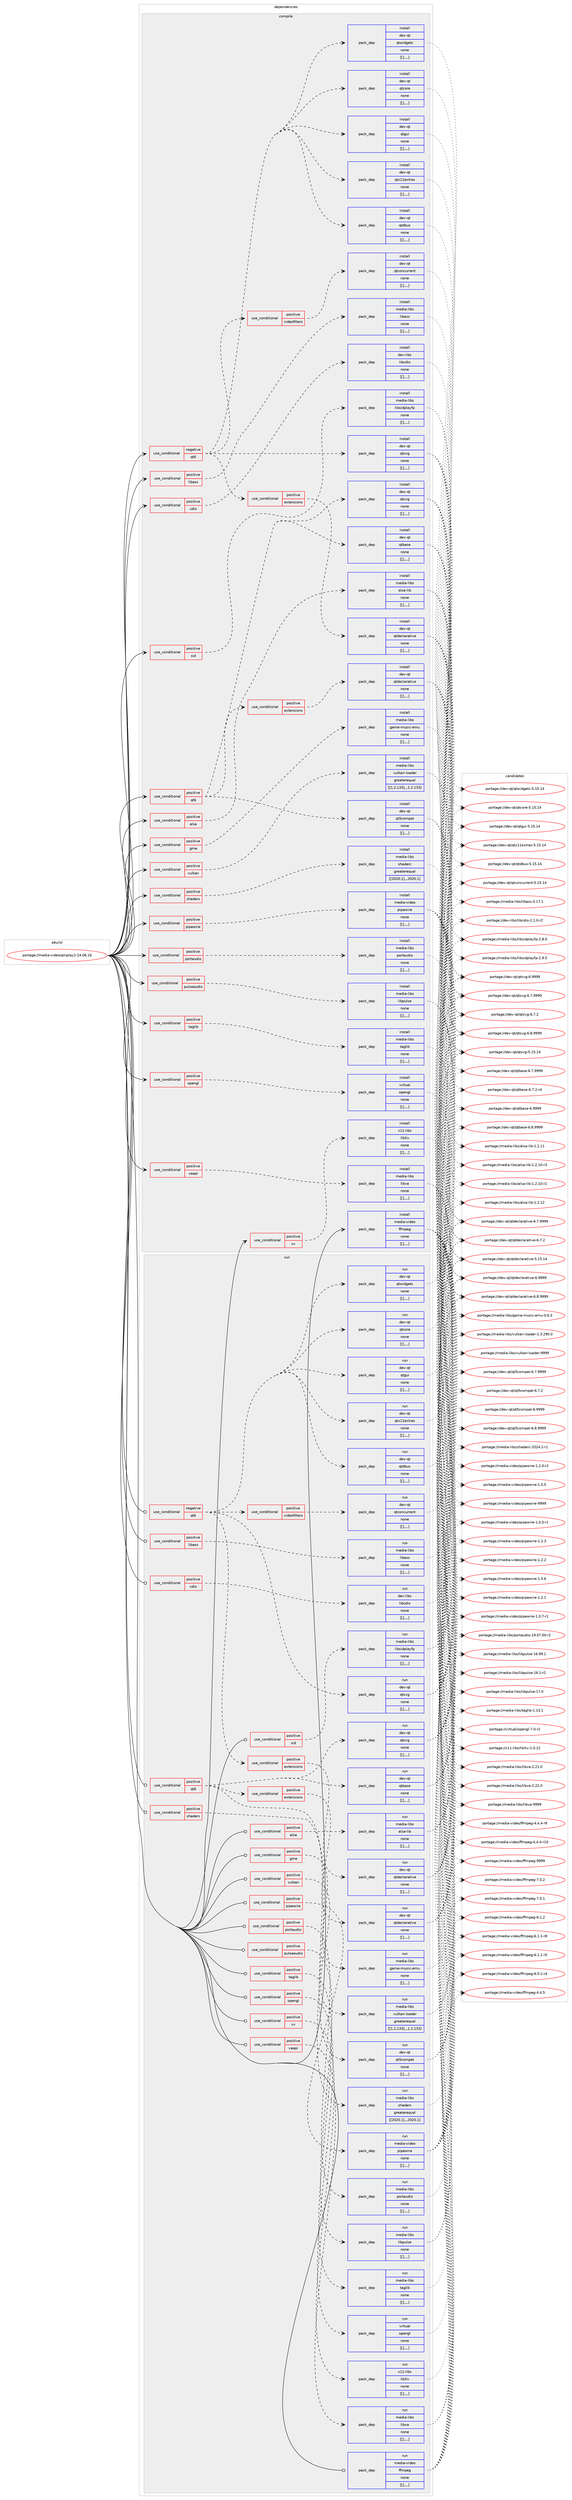 digraph prolog {

# *************
# Graph options
# *************

newrank=true;
concentrate=true;
compound=true;
graph [rankdir=LR,fontname=Helvetica,fontsize=10,ranksep=1.5];#, ranksep=2.5, nodesep=0.2];
edge  [arrowhead=vee];
node  [fontname=Helvetica,fontsize=10];

# **********
# The ebuild
# **********

subgraph cluster_leftcol {
color=gray;
label=<<i>ebuild</i>>;
id [label="portage://media-video/qmplay2-24.06.16", color=red, width=4, href="../media-video/qmplay2-24.06.16.svg"];
}

# ****************
# The dependencies
# ****************

subgraph cluster_midcol {
color=gray;
label=<<i>dependencies</i>>;
subgraph cluster_compile {
fillcolor="#eeeeee";
style=filled;
label=<<i>compile</i>>;
subgraph cond90133 {
dependency351639 [label=<<TABLE BORDER="0" CELLBORDER="1" CELLSPACING="0" CELLPADDING="4"><TR><TD ROWSPAN="3" CELLPADDING="10">use_conditional</TD></TR><TR><TD>negative</TD></TR><TR><TD>qt6</TD></TR></TABLE>>, shape=none, color=red];
subgraph pack258810 {
dependency351640 [label=<<TABLE BORDER="0" CELLBORDER="1" CELLSPACING="0" CELLPADDING="4" WIDTH="220"><TR><TD ROWSPAN="6" CELLPADDING="30">pack_dep</TD></TR><TR><TD WIDTH="110">install</TD></TR><TR><TD>dev-qt</TD></TR><TR><TD>qtcore</TD></TR><TR><TD>none</TD></TR><TR><TD>[[],,,,]</TD></TR></TABLE>>, shape=none, color=blue];
}
dependency351639:e -> dependency351640:w [weight=20,style="dashed",arrowhead="vee"];
subgraph pack258811 {
dependency351641 [label=<<TABLE BORDER="0" CELLBORDER="1" CELLSPACING="0" CELLPADDING="4" WIDTH="220"><TR><TD ROWSPAN="6" CELLPADDING="30">pack_dep</TD></TR><TR><TD WIDTH="110">install</TD></TR><TR><TD>dev-qt</TD></TR><TR><TD>qtdbus</TD></TR><TR><TD>none</TD></TR><TR><TD>[[],,,,]</TD></TR></TABLE>>, shape=none, color=blue];
}
dependency351639:e -> dependency351641:w [weight=20,style="dashed",arrowhead="vee"];
subgraph pack258812 {
dependency351642 [label=<<TABLE BORDER="0" CELLBORDER="1" CELLSPACING="0" CELLPADDING="4" WIDTH="220"><TR><TD ROWSPAN="6" CELLPADDING="30">pack_dep</TD></TR><TR><TD WIDTH="110">install</TD></TR><TR><TD>dev-qt</TD></TR><TR><TD>qtgui</TD></TR><TR><TD>none</TD></TR><TR><TD>[[],,,,]</TD></TR></TABLE>>, shape=none, color=blue];
}
dependency351639:e -> dependency351642:w [weight=20,style="dashed",arrowhead="vee"];
subgraph pack258813 {
dependency351643 [label=<<TABLE BORDER="0" CELLBORDER="1" CELLSPACING="0" CELLPADDING="4" WIDTH="220"><TR><TD ROWSPAN="6" CELLPADDING="30">pack_dep</TD></TR><TR><TD WIDTH="110">install</TD></TR><TR><TD>dev-qt</TD></TR><TR><TD>qtsvg</TD></TR><TR><TD>none</TD></TR><TR><TD>[[],,,,]</TD></TR></TABLE>>, shape=none, color=blue];
}
dependency351639:e -> dependency351643:w [weight=20,style="dashed",arrowhead="vee"];
subgraph pack258814 {
dependency351644 [label=<<TABLE BORDER="0" CELLBORDER="1" CELLSPACING="0" CELLPADDING="4" WIDTH="220"><TR><TD ROWSPAN="6" CELLPADDING="30">pack_dep</TD></TR><TR><TD WIDTH="110">install</TD></TR><TR><TD>dev-qt</TD></TR><TR><TD>qtwidgets</TD></TR><TR><TD>none</TD></TR><TR><TD>[[],,,,]</TD></TR></TABLE>>, shape=none, color=blue];
}
dependency351639:e -> dependency351644:w [weight=20,style="dashed",arrowhead="vee"];
subgraph pack258815 {
dependency351645 [label=<<TABLE BORDER="0" CELLBORDER="1" CELLSPACING="0" CELLPADDING="4" WIDTH="220"><TR><TD ROWSPAN="6" CELLPADDING="30">pack_dep</TD></TR><TR><TD WIDTH="110">install</TD></TR><TR><TD>dev-qt</TD></TR><TR><TD>qtx11extras</TD></TR><TR><TD>none</TD></TR><TR><TD>[[],,,,]</TD></TR></TABLE>>, shape=none, color=blue];
}
dependency351639:e -> dependency351645:w [weight=20,style="dashed",arrowhead="vee"];
subgraph cond90134 {
dependency351646 [label=<<TABLE BORDER="0" CELLBORDER="1" CELLSPACING="0" CELLPADDING="4"><TR><TD ROWSPAN="3" CELLPADDING="10">use_conditional</TD></TR><TR><TD>positive</TD></TR><TR><TD>extensions</TD></TR></TABLE>>, shape=none, color=red];
subgraph pack258816 {
dependency351647 [label=<<TABLE BORDER="0" CELLBORDER="1" CELLSPACING="0" CELLPADDING="4" WIDTH="220"><TR><TD ROWSPAN="6" CELLPADDING="30">pack_dep</TD></TR><TR><TD WIDTH="110">install</TD></TR><TR><TD>dev-qt</TD></TR><TR><TD>qtdeclarative</TD></TR><TR><TD>none</TD></TR><TR><TD>[[],,,,]</TD></TR></TABLE>>, shape=none, color=blue];
}
dependency351646:e -> dependency351647:w [weight=20,style="dashed",arrowhead="vee"];
}
dependency351639:e -> dependency351646:w [weight=20,style="dashed",arrowhead="vee"];
subgraph cond90135 {
dependency351648 [label=<<TABLE BORDER="0" CELLBORDER="1" CELLSPACING="0" CELLPADDING="4"><TR><TD ROWSPAN="3" CELLPADDING="10">use_conditional</TD></TR><TR><TD>positive</TD></TR><TR><TD>videofilters</TD></TR></TABLE>>, shape=none, color=red];
subgraph pack258817 {
dependency351649 [label=<<TABLE BORDER="0" CELLBORDER="1" CELLSPACING="0" CELLPADDING="4" WIDTH="220"><TR><TD ROWSPAN="6" CELLPADDING="30">pack_dep</TD></TR><TR><TD WIDTH="110">install</TD></TR><TR><TD>dev-qt</TD></TR><TR><TD>qtconcurrent</TD></TR><TR><TD>none</TD></TR><TR><TD>[[],,,,]</TD></TR></TABLE>>, shape=none, color=blue];
}
dependency351648:e -> dependency351649:w [weight=20,style="dashed",arrowhead="vee"];
}
dependency351639:e -> dependency351648:w [weight=20,style="dashed",arrowhead="vee"];
}
id:e -> dependency351639:w [weight=20,style="solid",arrowhead="vee"];
subgraph cond90136 {
dependency351650 [label=<<TABLE BORDER="0" CELLBORDER="1" CELLSPACING="0" CELLPADDING="4"><TR><TD ROWSPAN="3" CELLPADDING="10">use_conditional</TD></TR><TR><TD>positive</TD></TR><TR><TD>alsa</TD></TR></TABLE>>, shape=none, color=red];
subgraph pack258818 {
dependency351651 [label=<<TABLE BORDER="0" CELLBORDER="1" CELLSPACING="0" CELLPADDING="4" WIDTH="220"><TR><TD ROWSPAN="6" CELLPADDING="30">pack_dep</TD></TR><TR><TD WIDTH="110">install</TD></TR><TR><TD>media-libs</TD></TR><TR><TD>alsa-lib</TD></TR><TR><TD>none</TD></TR><TR><TD>[[],,,,]</TD></TR></TABLE>>, shape=none, color=blue];
}
dependency351650:e -> dependency351651:w [weight=20,style="dashed",arrowhead="vee"];
}
id:e -> dependency351650:w [weight=20,style="solid",arrowhead="vee"];
subgraph cond90137 {
dependency351652 [label=<<TABLE BORDER="0" CELLBORDER="1" CELLSPACING="0" CELLPADDING="4"><TR><TD ROWSPAN="3" CELLPADDING="10">use_conditional</TD></TR><TR><TD>positive</TD></TR><TR><TD>cdio</TD></TR></TABLE>>, shape=none, color=red];
subgraph pack258819 {
dependency351653 [label=<<TABLE BORDER="0" CELLBORDER="1" CELLSPACING="0" CELLPADDING="4" WIDTH="220"><TR><TD ROWSPAN="6" CELLPADDING="30">pack_dep</TD></TR><TR><TD WIDTH="110">install</TD></TR><TR><TD>dev-libs</TD></TR><TR><TD>libcdio</TD></TR><TR><TD>none</TD></TR><TR><TD>[[],,,,]</TD></TR></TABLE>>, shape=none, color=blue];
}
dependency351652:e -> dependency351653:w [weight=20,style="dashed",arrowhead="vee"];
}
id:e -> dependency351652:w [weight=20,style="solid",arrowhead="vee"];
subgraph cond90138 {
dependency351654 [label=<<TABLE BORDER="0" CELLBORDER="1" CELLSPACING="0" CELLPADDING="4"><TR><TD ROWSPAN="3" CELLPADDING="10">use_conditional</TD></TR><TR><TD>positive</TD></TR><TR><TD>gme</TD></TR></TABLE>>, shape=none, color=red];
subgraph pack258820 {
dependency351655 [label=<<TABLE BORDER="0" CELLBORDER="1" CELLSPACING="0" CELLPADDING="4" WIDTH="220"><TR><TD ROWSPAN="6" CELLPADDING="30">pack_dep</TD></TR><TR><TD WIDTH="110">install</TD></TR><TR><TD>media-libs</TD></TR><TR><TD>game-music-emu</TD></TR><TR><TD>none</TD></TR><TR><TD>[[],,,,]</TD></TR></TABLE>>, shape=none, color=blue];
}
dependency351654:e -> dependency351655:w [weight=20,style="dashed",arrowhead="vee"];
}
id:e -> dependency351654:w [weight=20,style="solid",arrowhead="vee"];
subgraph cond90139 {
dependency351656 [label=<<TABLE BORDER="0" CELLBORDER="1" CELLSPACING="0" CELLPADDING="4"><TR><TD ROWSPAN="3" CELLPADDING="10">use_conditional</TD></TR><TR><TD>positive</TD></TR><TR><TD>libass</TD></TR></TABLE>>, shape=none, color=red];
subgraph pack258821 {
dependency351657 [label=<<TABLE BORDER="0" CELLBORDER="1" CELLSPACING="0" CELLPADDING="4" WIDTH="220"><TR><TD ROWSPAN="6" CELLPADDING="30">pack_dep</TD></TR><TR><TD WIDTH="110">install</TD></TR><TR><TD>media-libs</TD></TR><TR><TD>libass</TD></TR><TR><TD>none</TD></TR><TR><TD>[[],,,,]</TD></TR></TABLE>>, shape=none, color=blue];
}
dependency351656:e -> dependency351657:w [weight=20,style="dashed",arrowhead="vee"];
}
id:e -> dependency351656:w [weight=20,style="solid",arrowhead="vee"];
subgraph cond90140 {
dependency351658 [label=<<TABLE BORDER="0" CELLBORDER="1" CELLSPACING="0" CELLPADDING="4"><TR><TD ROWSPAN="3" CELLPADDING="10">use_conditional</TD></TR><TR><TD>positive</TD></TR><TR><TD>opengl</TD></TR></TABLE>>, shape=none, color=red];
subgraph pack258822 {
dependency351659 [label=<<TABLE BORDER="0" CELLBORDER="1" CELLSPACING="0" CELLPADDING="4" WIDTH="220"><TR><TD ROWSPAN="6" CELLPADDING="30">pack_dep</TD></TR><TR><TD WIDTH="110">install</TD></TR><TR><TD>virtual</TD></TR><TR><TD>opengl</TD></TR><TR><TD>none</TD></TR><TR><TD>[[],,,,]</TD></TR></TABLE>>, shape=none, color=blue];
}
dependency351658:e -> dependency351659:w [weight=20,style="dashed",arrowhead="vee"];
}
id:e -> dependency351658:w [weight=20,style="solid",arrowhead="vee"];
subgraph cond90141 {
dependency351660 [label=<<TABLE BORDER="0" CELLBORDER="1" CELLSPACING="0" CELLPADDING="4"><TR><TD ROWSPAN="3" CELLPADDING="10">use_conditional</TD></TR><TR><TD>positive</TD></TR><TR><TD>pipewire</TD></TR></TABLE>>, shape=none, color=red];
subgraph pack258823 {
dependency351661 [label=<<TABLE BORDER="0" CELLBORDER="1" CELLSPACING="0" CELLPADDING="4" WIDTH="220"><TR><TD ROWSPAN="6" CELLPADDING="30">pack_dep</TD></TR><TR><TD WIDTH="110">install</TD></TR><TR><TD>media-video</TD></TR><TR><TD>pipewire</TD></TR><TR><TD>none</TD></TR><TR><TD>[[],,,,]</TD></TR></TABLE>>, shape=none, color=blue];
}
dependency351660:e -> dependency351661:w [weight=20,style="dashed",arrowhead="vee"];
}
id:e -> dependency351660:w [weight=20,style="solid",arrowhead="vee"];
subgraph cond90142 {
dependency351662 [label=<<TABLE BORDER="0" CELLBORDER="1" CELLSPACING="0" CELLPADDING="4"><TR><TD ROWSPAN="3" CELLPADDING="10">use_conditional</TD></TR><TR><TD>positive</TD></TR><TR><TD>portaudio</TD></TR></TABLE>>, shape=none, color=red];
subgraph pack258824 {
dependency351663 [label=<<TABLE BORDER="0" CELLBORDER="1" CELLSPACING="0" CELLPADDING="4" WIDTH="220"><TR><TD ROWSPAN="6" CELLPADDING="30">pack_dep</TD></TR><TR><TD WIDTH="110">install</TD></TR><TR><TD>media-libs</TD></TR><TR><TD>portaudio</TD></TR><TR><TD>none</TD></TR><TR><TD>[[],,,,]</TD></TR></TABLE>>, shape=none, color=blue];
}
dependency351662:e -> dependency351663:w [weight=20,style="dashed",arrowhead="vee"];
}
id:e -> dependency351662:w [weight=20,style="solid",arrowhead="vee"];
subgraph cond90143 {
dependency351664 [label=<<TABLE BORDER="0" CELLBORDER="1" CELLSPACING="0" CELLPADDING="4"><TR><TD ROWSPAN="3" CELLPADDING="10">use_conditional</TD></TR><TR><TD>positive</TD></TR><TR><TD>pulseaudio</TD></TR></TABLE>>, shape=none, color=red];
subgraph pack258825 {
dependency351665 [label=<<TABLE BORDER="0" CELLBORDER="1" CELLSPACING="0" CELLPADDING="4" WIDTH="220"><TR><TD ROWSPAN="6" CELLPADDING="30">pack_dep</TD></TR><TR><TD WIDTH="110">install</TD></TR><TR><TD>media-libs</TD></TR><TR><TD>libpulse</TD></TR><TR><TD>none</TD></TR><TR><TD>[[],,,,]</TD></TR></TABLE>>, shape=none, color=blue];
}
dependency351664:e -> dependency351665:w [weight=20,style="dashed",arrowhead="vee"];
}
id:e -> dependency351664:w [weight=20,style="solid",arrowhead="vee"];
subgraph cond90144 {
dependency351666 [label=<<TABLE BORDER="0" CELLBORDER="1" CELLSPACING="0" CELLPADDING="4"><TR><TD ROWSPAN="3" CELLPADDING="10">use_conditional</TD></TR><TR><TD>positive</TD></TR><TR><TD>qt6</TD></TR></TABLE>>, shape=none, color=red];
subgraph pack258826 {
dependency351667 [label=<<TABLE BORDER="0" CELLBORDER="1" CELLSPACING="0" CELLPADDING="4" WIDTH="220"><TR><TD ROWSPAN="6" CELLPADDING="30">pack_dep</TD></TR><TR><TD WIDTH="110">install</TD></TR><TR><TD>dev-qt</TD></TR><TR><TD>qtbase</TD></TR><TR><TD>none</TD></TR><TR><TD>[[],,,,]</TD></TR></TABLE>>, shape=none, color=blue];
}
dependency351666:e -> dependency351667:w [weight=20,style="dashed",arrowhead="vee"];
subgraph pack258827 {
dependency351668 [label=<<TABLE BORDER="0" CELLBORDER="1" CELLSPACING="0" CELLPADDING="4" WIDTH="220"><TR><TD ROWSPAN="6" CELLPADDING="30">pack_dep</TD></TR><TR><TD WIDTH="110">install</TD></TR><TR><TD>dev-qt</TD></TR><TR><TD>qt5compat</TD></TR><TR><TD>none</TD></TR><TR><TD>[[],,,,]</TD></TR></TABLE>>, shape=none, color=blue];
}
dependency351666:e -> dependency351668:w [weight=20,style="dashed",arrowhead="vee"];
subgraph pack258828 {
dependency351669 [label=<<TABLE BORDER="0" CELLBORDER="1" CELLSPACING="0" CELLPADDING="4" WIDTH="220"><TR><TD ROWSPAN="6" CELLPADDING="30">pack_dep</TD></TR><TR><TD WIDTH="110">install</TD></TR><TR><TD>dev-qt</TD></TR><TR><TD>qtsvg</TD></TR><TR><TD>none</TD></TR><TR><TD>[[],,,,]</TD></TR></TABLE>>, shape=none, color=blue];
}
dependency351666:e -> dependency351669:w [weight=20,style="dashed",arrowhead="vee"];
subgraph cond90145 {
dependency351670 [label=<<TABLE BORDER="0" CELLBORDER="1" CELLSPACING="0" CELLPADDING="4"><TR><TD ROWSPAN="3" CELLPADDING="10">use_conditional</TD></TR><TR><TD>positive</TD></TR><TR><TD>extensions</TD></TR></TABLE>>, shape=none, color=red];
subgraph pack258829 {
dependency351671 [label=<<TABLE BORDER="0" CELLBORDER="1" CELLSPACING="0" CELLPADDING="4" WIDTH="220"><TR><TD ROWSPAN="6" CELLPADDING="30">pack_dep</TD></TR><TR><TD WIDTH="110">install</TD></TR><TR><TD>dev-qt</TD></TR><TR><TD>qtdeclarative</TD></TR><TR><TD>none</TD></TR><TR><TD>[[],,,,]</TD></TR></TABLE>>, shape=none, color=blue];
}
dependency351670:e -> dependency351671:w [weight=20,style="dashed",arrowhead="vee"];
}
dependency351666:e -> dependency351670:w [weight=20,style="dashed",arrowhead="vee"];
}
id:e -> dependency351666:w [weight=20,style="solid",arrowhead="vee"];
subgraph cond90146 {
dependency351672 [label=<<TABLE BORDER="0" CELLBORDER="1" CELLSPACING="0" CELLPADDING="4"><TR><TD ROWSPAN="3" CELLPADDING="10">use_conditional</TD></TR><TR><TD>positive</TD></TR><TR><TD>shaders</TD></TR></TABLE>>, shape=none, color=red];
subgraph pack258830 {
dependency351673 [label=<<TABLE BORDER="0" CELLBORDER="1" CELLSPACING="0" CELLPADDING="4" WIDTH="220"><TR><TD ROWSPAN="6" CELLPADDING="30">pack_dep</TD></TR><TR><TD WIDTH="110">install</TD></TR><TR><TD>media-libs</TD></TR><TR><TD>shaderc</TD></TR><TR><TD>greaterequal</TD></TR><TR><TD>[[2020,1],,,2020.1]</TD></TR></TABLE>>, shape=none, color=blue];
}
dependency351672:e -> dependency351673:w [weight=20,style="dashed",arrowhead="vee"];
}
id:e -> dependency351672:w [weight=20,style="solid",arrowhead="vee"];
subgraph cond90147 {
dependency351674 [label=<<TABLE BORDER="0" CELLBORDER="1" CELLSPACING="0" CELLPADDING="4"><TR><TD ROWSPAN="3" CELLPADDING="10">use_conditional</TD></TR><TR><TD>positive</TD></TR><TR><TD>sid</TD></TR></TABLE>>, shape=none, color=red];
subgraph pack258831 {
dependency351675 [label=<<TABLE BORDER="0" CELLBORDER="1" CELLSPACING="0" CELLPADDING="4" WIDTH="220"><TR><TD ROWSPAN="6" CELLPADDING="30">pack_dep</TD></TR><TR><TD WIDTH="110">install</TD></TR><TR><TD>media-libs</TD></TR><TR><TD>libsidplayfp</TD></TR><TR><TD>none</TD></TR><TR><TD>[[],,,,]</TD></TR></TABLE>>, shape=none, color=blue];
}
dependency351674:e -> dependency351675:w [weight=20,style="dashed",arrowhead="vee"];
}
id:e -> dependency351674:w [weight=20,style="solid",arrowhead="vee"];
subgraph cond90148 {
dependency351676 [label=<<TABLE BORDER="0" CELLBORDER="1" CELLSPACING="0" CELLPADDING="4"><TR><TD ROWSPAN="3" CELLPADDING="10">use_conditional</TD></TR><TR><TD>positive</TD></TR><TR><TD>taglib</TD></TR></TABLE>>, shape=none, color=red];
subgraph pack258832 {
dependency351677 [label=<<TABLE BORDER="0" CELLBORDER="1" CELLSPACING="0" CELLPADDING="4" WIDTH="220"><TR><TD ROWSPAN="6" CELLPADDING="30">pack_dep</TD></TR><TR><TD WIDTH="110">install</TD></TR><TR><TD>media-libs</TD></TR><TR><TD>taglib</TD></TR><TR><TD>none</TD></TR><TR><TD>[[],,,,]</TD></TR></TABLE>>, shape=none, color=blue];
}
dependency351676:e -> dependency351677:w [weight=20,style="dashed",arrowhead="vee"];
}
id:e -> dependency351676:w [weight=20,style="solid",arrowhead="vee"];
subgraph cond90149 {
dependency351678 [label=<<TABLE BORDER="0" CELLBORDER="1" CELLSPACING="0" CELLPADDING="4"><TR><TD ROWSPAN="3" CELLPADDING="10">use_conditional</TD></TR><TR><TD>positive</TD></TR><TR><TD>vaapi</TD></TR></TABLE>>, shape=none, color=red];
subgraph pack258833 {
dependency351679 [label=<<TABLE BORDER="0" CELLBORDER="1" CELLSPACING="0" CELLPADDING="4" WIDTH="220"><TR><TD ROWSPAN="6" CELLPADDING="30">pack_dep</TD></TR><TR><TD WIDTH="110">install</TD></TR><TR><TD>media-libs</TD></TR><TR><TD>libva</TD></TR><TR><TD>none</TD></TR><TR><TD>[[],,,,]</TD></TR></TABLE>>, shape=none, color=blue];
}
dependency351678:e -> dependency351679:w [weight=20,style="dashed",arrowhead="vee"];
}
id:e -> dependency351678:w [weight=20,style="solid",arrowhead="vee"];
subgraph cond90150 {
dependency351680 [label=<<TABLE BORDER="0" CELLBORDER="1" CELLSPACING="0" CELLPADDING="4"><TR><TD ROWSPAN="3" CELLPADDING="10">use_conditional</TD></TR><TR><TD>positive</TD></TR><TR><TD>vulkan</TD></TR></TABLE>>, shape=none, color=red];
subgraph pack258834 {
dependency351681 [label=<<TABLE BORDER="0" CELLBORDER="1" CELLSPACING="0" CELLPADDING="4" WIDTH="220"><TR><TD ROWSPAN="6" CELLPADDING="30">pack_dep</TD></TR><TR><TD WIDTH="110">install</TD></TR><TR><TD>media-libs</TD></TR><TR><TD>vulkan-loader</TD></TR><TR><TD>greaterequal</TD></TR><TR><TD>[[1,2,133],,,1.2.133]</TD></TR></TABLE>>, shape=none, color=blue];
}
dependency351680:e -> dependency351681:w [weight=20,style="dashed",arrowhead="vee"];
}
id:e -> dependency351680:w [weight=20,style="solid",arrowhead="vee"];
subgraph cond90151 {
dependency351682 [label=<<TABLE BORDER="0" CELLBORDER="1" CELLSPACING="0" CELLPADDING="4"><TR><TD ROWSPAN="3" CELLPADDING="10">use_conditional</TD></TR><TR><TD>positive</TD></TR><TR><TD>xv</TD></TR></TABLE>>, shape=none, color=red];
subgraph pack258835 {
dependency351683 [label=<<TABLE BORDER="0" CELLBORDER="1" CELLSPACING="0" CELLPADDING="4" WIDTH="220"><TR><TD ROWSPAN="6" CELLPADDING="30">pack_dep</TD></TR><TR><TD WIDTH="110">install</TD></TR><TR><TD>x11-libs</TD></TR><TR><TD>libXv</TD></TR><TR><TD>none</TD></TR><TR><TD>[[],,,,]</TD></TR></TABLE>>, shape=none, color=blue];
}
dependency351682:e -> dependency351683:w [weight=20,style="dashed",arrowhead="vee"];
}
id:e -> dependency351682:w [weight=20,style="solid",arrowhead="vee"];
subgraph pack258836 {
dependency351684 [label=<<TABLE BORDER="0" CELLBORDER="1" CELLSPACING="0" CELLPADDING="4" WIDTH="220"><TR><TD ROWSPAN="6" CELLPADDING="30">pack_dep</TD></TR><TR><TD WIDTH="110">install</TD></TR><TR><TD>media-video</TD></TR><TR><TD>ffmpeg</TD></TR><TR><TD>none</TD></TR><TR><TD>[[],,,,]</TD></TR></TABLE>>, shape=none, color=blue];
}
id:e -> dependency351684:w [weight=20,style="solid",arrowhead="vee"];
}
subgraph cluster_compileandrun {
fillcolor="#eeeeee";
style=filled;
label=<<i>compile and run</i>>;
}
subgraph cluster_run {
fillcolor="#eeeeee";
style=filled;
label=<<i>run</i>>;
subgraph cond90152 {
dependency351685 [label=<<TABLE BORDER="0" CELLBORDER="1" CELLSPACING="0" CELLPADDING="4"><TR><TD ROWSPAN="3" CELLPADDING="10">use_conditional</TD></TR><TR><TD>negative</TD></TR><TR><TD>qt6</TD></TR></TABLE>>, shape=none, color=red];
subgraph pack258837 {
dependency351686 [label=<<TABLE BORDER="0" CELLBORDER="1" CELLSPACING="0" CELLPADDING="4" WIDTH="220"><TR><TD ROWSPAN="6" CELLPADDING="30">pack_dep</TD></TR><TR><TD WIDTH="110">run</TD></TR><TR><TD>dev-qt</TD></TR><TR><TD>qtcore</TD></TR><TR><TD>none</TD></TR><TR><TD>[[],,,,]</TD></TR></TABLE>>, shape=none, color=blue];
}
dependency351685:e -> dependency351686:w [weight=20,style="dashed",arrowhead="vee"];
subgraph pack258838 {
dependency351687 [label=<<TABLE BORDER="0" CELLBORDER="1" CELLSPACING="0" CELLPADDING="4" WIDTH="220"><TR><TD ROWSPAN="6" CELLPADDING="30">pack_dep</TD></TR><TR><TD WIDTH="110">run</TD></TR><TR><TD>dev-qt</TD></TR><TR><TD>qtdbus</TD></TR><TR><TD>none</TD></TR><TR><TD>[[],,,,]</TD></TR></TABLE>>, shape=none, color=blue];
}
dependency351685:e -> dependency351687:w [weight=20,style="dashed",arrowhead="vee"];
subgraph pack258839 {
dependency351688 [label=<<TABLE BORDER="0" CELLBORDER="1" CELLSPACING="0" CELLPADDING="4" WIDTH="220"><TR><TD ROWSPAN="6" CELLPADDING="30">pack_dep</TD></TR><TR><TD WIDTH="110">run</TD></TR><TR><TD>dev-qt</TD></TR><TR><TD>qtgui</TD></TR><TR><TD>none</TD></TR><TR><TD>[[],,,,]</TD></TR></TABLE>>, shape=none, color=blue];
}
dependency351685:e -> dependency351688:w [weight=20,style="dashed",arrowhead="vee"];
subgraph pack258840 {
dependency351689 [label=<<TABLE BORDER="0" CELLBORDER="1" CELLSPACING="0" CELLPADDING="4" WIDTH="220"><TR><TD ROWSPAN="6" CELLPADDING="30">pack_dep</TD></TR><TR><TD WIDTH="110">run</TD></TR><TR><TD>dev-qt</TD></TR><TR><TD>qtsvg</TD></TR><TR><TD>none</TD></TR><TR><TD>[[],,,,]</TD></TR></TABLE>>, shape=none, color=blue];
}
dependency351685:e -> dependency351689:w [weight=20,style="dashed",arrowhead="vee"];
subgraph pack258841 {
dependency351690 [label=<<TABLE BORDER="0" CELLBORDER="1" CELLSPACING="0" CELLPADDING="4" WIDTH="220"><TR><TD ROWSPAN="6" CELLPADDING="30">pack_dep</TD></TR><TR><TD WIDTH="110">run</TD></TR><TR><TD>dev-qt</TD></TR><TR><TD>qtwidgets</TD></TR><TR><TD>none</TD></TR><TR><TD>[[],,,,]</TD></TR></TABLE>>, shape=none, color=blue];
}
dependency351685:e -> dependency351690:w [weight=20,style="dashed",arrowhead="vee"];
subgraph pack258842 {
dependency351691 [label=<<TABLE BORDER="0" CELLBORDER="1" CELLSPACING="0" CELLPADDING="4" WIDTH="220"><TR><TD ROWSPAN="6" CELLPADDING="30">pack_dep</TD></TR><TR><TD WIDTH="110">run</TD></TR><TR><TD>dev-qt</TD></TR><TR><TD>qtx11extras</TD></TR><TR><TD>none</TD></TR><TR><TD>[[],,,,]</TD></TR></TABLE>>, shape=none, color=blue];
}
dependency351685:e -> dependency351691:w [weight=20,style="dashed",arrowhead="vee"];
subgraph cond90153 {
dependency351692 [label=<<TABLE BORDER="0" CELLBORDER="1" CELLSPACING="0" CELLPADDING="4"><TR><TD ROWSPAN="3" CELLPADDING="10">use_conditional</TD></TR><TR><TD>positive</TD></TR><TR><TD>extensions</TD></TR></TABLE>>, shape=none, color=red];
subgraph pack258843 {
dependency351693 [label=<<TABLE BORDER="0" CELLBORDER="1" CELLSPACING="0" CELLPADDING="4" WIDTH="220"><TR><TD ROWSPAN="6" CELLPADDING="30">pack_dep</TD></TR><TR><TD WIDTH="110">run</TD></TR><TR><TD>dev-qt</TD></TR><TR><TD>qtdeclarative</TD></TR><TR><TD>none</TD></TR><TR><TD>[[],,,,]</TD></TR></TABLE>>, shape=none, color=blue];
}
dependency351692:e -> dependency351693:w [weight=20,style="dashed",arrowhead="vee"];
}
dependency351685:e -> dependency351692:w [weight=20,style="dashed",arrowhead="vee"];
subgraph cond90154 {
dependency351694 [label=<<TABLE BORDER="0" CELLBORDER="1" CELLSPACING="0" CELLPADDING="4"><TR><TD ROWSPAN="3" CELLPADDING="10">use_conditional</TD></TR><TR><TD>positive</TD></TR><TR><TD>videofilters</TD></TR></TABLE>>, shape=none, color=red];
subgraph pack258844 {
dependency351695 [label=<<TABLE BORDER="0" CELLBORDER="1" CELLSPACING="0" CELLPADDING="4" WIDTH="220"><TR><TD ROWSPAN="6" CELLPADDING="30">pack_dep</TD></TR><TR><TD WIDTH="110">run</TD></TR><TR><TD>dev-qt</TD></TR><TR><TD>qtconcurrent</TD></TR><TR><TD>none</TD></TR><TR><TD>[[],,,,]</TD></TR></TABLE>>, shape=none, color=blue];
}
dependency351694:e -> dependency351695:w [weight=20,style="dashed",arrowhead="vee"];
}
dependency351685:e -> dependency351694:w [weight=20,style="dashed",arrowhead="vee"];
}
id:e -> dependency351685:w [weight=20,style="solid",arrowhead="odot"];
subgraph cond90155 {
dependency351696 [label=<<TABLE BORDER="0" CELLBORDER="1" CELLSPACING="0" CELLPADDING="4"><TR><TD ROWSPAN="3" CELLPADDING="10">use_conditional</TD></TR><TR><TD>positive</TD></TR><TR><TD>alsa</TD></TR></TABLE>>, shape=none, color=red];
subgraph pack258845 {
dependency351697 [label=<<TABLE BORDER="0" CELLBORDER="1" CELLSPACING="0" CELLPADDING="4" WIDTH="220"><TR><TD ROWSPAN="6" CELLPADDING="30">pack_dep</TD></TR><TR><TD WIDTH="110">run</TD></TR><TR><TD>media-libs</TD></TR><TR><TD>alsa-lib</TD></TR><TR><TD>none</TD></TR><TR><TD>[[],,,,]</TD></TR></TABLE>>, shape=none, color=blue];
}
dependency351696:e -> dependency351697:w [weight=20,style="dashed",arrowhead="vee"];
}
id:e -> dependency351696:w [weight=20,style="solid",arrowhead="odot"];
subgraph cond90156 {
dependency351698 [label=<<TABLE BORDER="0" CELLBORDER="1" CELLSPACING="0" CELLPADDING="4"><TR><TD ROWSPAN="3" CELLPADDING="10">use_conditional</TD></TR><TR><TD>positive</TD></TR><TR><TD>cdio</TD></TR></TABLE>>, shape=none, color=red];
subgraph pack258846 {
dependency351699 [label=<<TABLE BORDER="0" CELLBORDER="1" CELLSPACING="0" CELLPADDING="4" WIDTH="220"><TR><TD ROWSPAN="6" CELLPADDING="30">pack_dep</TD></TR><TR><TD WIDTH="110">run</TD></TR><TR><TD>dev-libs</TD></TR><TR><TD>libcdio</TD></TR><TR><TD>none</TD></TR><TR><TD>[[],,,,]</TD></TR></TABLE>>, shape=none, color=blue];
}
dependency351698:e -> dependency351699:w [weight=20,style="dashed",arrowhead="vee"];
}
id:e -> dependency351698:w [weight=20,style="solid",arrowhead="odot"];
subgraph cond90157 {
dependency351700 [label=<<TABLE BORDER="0" CELLBORDER="1" CELLSPACING="0" CELLPADDING="4"><TR><TD ROWSPAN="3" CELLPADDING="10">use_conditional</TD></TR><TR><TD>positive</TD></TR><TR><TD>gme</TD></TR></TABLE>>, shape=none, color=red];
subgraph pack258847 {
dependency351701 [label=<<TABLE BORDER="0" CELLBORDER="1" CELLSPACING="0" CELLPADDING="4" WIDTH="220"><TR><TD ROWSPAN="6" CELLPADDING="30">pack_dep</TD></TR><TR><TD WIDTH="110">run</TD></TR><TR><TD>media-libs</TD></TR><TR><TD>game-music-emu</TD></TR><TR><TD>none</TD></TR><TR><TD>[[],,,,]</TD></TR></TABLE>>, shape=none, color=blue];
}
dependency351700:e -> dependency351701:w [weight=20,style="dashed",arrowhead="vee"];
}
id:e -> dependency351700:w [weight=20,style="solid",arrowhead="odot"];
subgraph cond90158 {
dependency351702 [label=<<TABLE BORDER="0" CELLBORDER="1" CELLSPACING="0" CELLPADDING="4"><TR><TD ROWSPAN="3" CELLPADDING="10">use_conditional</TD></TR><TR><TD>positive</TD></TR><TR><TD>libass</TD></TR></TABLE>>, shape=none, color=red];
subgraph pack258848 {
dependency351703 [label=<<TABLE BORDER="0" CELLBORDER="1" CELLSPACING="0" CELLPADDING="4" WIDTH="220"><TR><TD ROWSPAN="6" CELLPADDING="30">pack_dep</TD></TR><TR><TD WIDTH="110">run</TD></TR><TR><TD>media-libs</TD></TR><TR><TD>libass</TD></TR><TR><TD>none</TD></TR><TR><TD>[[],,,,]</TD></TR></TABLE>>, shape=none, color=blue];
}
dependency351702:e -> dependency351703:w [weight=20,style="dashed",arrowhead="vee"];
}
id:e -> dependency351702:w [weight=20,style="solid",arrowhead="odot"];
subgraph cond90159 {
dependency351704 [label=<<TABLE BORDER="0" CELLBORDER="1" CELLSPACING="0" CELLPADDING="4"><TR><TD ROWSPAN="3" CELLPADDING="10">use_conditional</TD></TR><TR><TD>positive</TD></TR><TR><TD>opengl</TD></TR></TABLE>>, shape=none, color=red];
subgraph pack258849 {
dependency351705 [label=<<TABLE BORDER="0" CELLBORDER="1" CELLSPACING="0" CELLPADDING="4" WIDTH="220"><TR><TD ROWSPAN="6" CELLPADDING="30">pack_dep</TD></TR><TR><TD WIDTH="110">run</TD></TR><TR><TD>virtual</TD></TR><TR><TD>opengl</TD></TR><TR><TD>none</TD></TR><TR><TD>[[],,,,]</TD></TR></TABLE>>, shape=none, color=blue];
}
dependency351704:e -> dependency351705:w [weight=20,style="dashed",arrowhead="vee"];
}
id:e -> dependency351704:w [weight=20,style="solid",arrowhead="odot"];
subgraph cond90160 {
dependency351706 [label=<<TABLE BORDER="0" CELLBORDER="1" CELLSPACING="0" CELLPADDING="4"><TR><TD ROWSPAN="3" CELLPADDING="10">use_conditional</TD></TR><TR><TD>positive</TD></TR><TR><TD>pipewire</TD></TR></TABLE>>, shape=none, color=red];
subgraph pack258850 {
dependency351707 [label=<<TABLE BORDER="0" CELLBORDER="1" CELLSPACING="0" CELLPADDING="4" WIDTH="220"><TR><TD ROWSPAN="6" CELLPADDING="30">pack_dep</TD></TR><TR><TD WIDTH="110">run</TD></TR><TR><TD>media-video</TD></TR><TR><TD>pipewire</TD></TR><TR><TD>none</TD></TR><TR><TD>[[],,,,]</TD></TR></TABLE>>, shape=none, color=blue];
}
dependency351706:e -> dependency351707:w [weight=20,style="dashed",arrowhead="vee"];
}
id:e -> dependency351706:w [weight=20,style="solid",arrowhead="odot"];
subgraph cond90161 {
dependency351708 [label=<<TABLE BORDER="0" CELLBORDER="1" CELLSPACING="0" CELLPADDING="4"><TR><TD ROWSPAN="3" CELLPADDING="10">use_conditional</TD></TR><TR><TD>positive</TD></TR><TR><TD>portaudio</TD></TR></TABLE>>, shape=none, color=red];
subgraph pack258851 {
dependency351709 [label=<<TABLE BORDER="0" CELLBORDER="1" CELLSPACING="0" CELLPADDING="4" WIDTH="220"><TR><TD ROWSPAN="6" CELLPADDING="30">pack_dep</TD></TR><TR><TD WIDTH="110">run</TD></TR><TR><TD>media-libs</TD></TR><TR><TD>portaudio</TD></TR><TR><TD>none</TD></TR><TR><TD>[[],,,,]</TD></TR></TABLE>>, shape=none, color=blue];
}
dependency351708:e -> dependency351709:w [weight=20,style="dashed",arrowhead="vee"];
}
id:e -> dependency351708:w [weight=20,style="solid",arrowhead="odot"];
subgraph cond90162 {
dependency351710 [label=<<TABLE BORDER="0" CELLBORDER="1" CELLSPACING="0" CELLPADDING="4"><TR><TD ROWSPAN="3" CELLPADDING="10">use_conditional</TD></TR><TR><TD>positive</TD></TR><TR><TD>pulseaudio</TD></TR></TABLE>>, shape=none, color=red];
subgraph pack258852 {
dependency351711 [label=<<TABLE BORDER="0" CELLBORDER="1" CELLSPACING="0" CELLPADDING="4" WIDTH="220"><TR><TD ROWSPAN="6" CELLPADDING="30">pack_dep</TD></TR><TR><TD WIDTH="110">run</TD></TR><TR><TD>media-libs</TD></TR><TR><TD>libpulse</TD></TR><TR><TD>none</TD></TR><TR><TD>[[],,,,]</TD></TR></TABLE>>, shape=none, color=blue];
}
dependency351710:e -> dependency351711:w [weight=20,style="dashed",arrowhead="vee"];
}
id:e -> dependency351710:w [weight=20,style="solid",arrowhead="odot"];
subgraph cond90163 {
dependency351712 [label=<<TABLE BORDER="0" CELLBORDER="1" CELLSPACING="0" CELLPADDING="4"><TR><TD ROWSPAN="3" CELLPADDING="10">use_conditional</TD></TR><TR><TD>positive</TD></TR><TR><TD>qt6</TD></TR></TABLE>>, shape=none, color=red];
subgraph pack258853 {
dependency351713 [label=<<TABLE BORDER="0" CELLBORDER="1" CELLSPACING="0" CELLPADDING="4" WIDTH="220"><TR><TD ROWSPAN="6" CELLPADDING="30">pack_dep</TD></TR><TR><TD WIDTH="110">run</TD></TR><TR><TD>dev-qt</TD></TR><TR><TD>qtbase</TD></TR><TR><TD>none</TD></TR><TR><TD>[[],,,,]</TD></TR></TABLE>>, shape=none, color=blue];
}
dependency351712:e -> dependency351713:w [weight=20,style="dashed",arrowhead="vee"];
subgraph pack258854 {
dependency351714 [label=<<TABLE BORDER="0" CELLBORDER="1" CELLSPACING="0" CELLPADDING="4" WIDTH="220"><TR><TD ROWSPAN="6" CELLPADDING="30">pack_dep</TD></TR><TR><TD WIDTH="110">run</TD></TR><TR><TD>dev-qt</TD></TR><TR><TD>qt5compat</TD></TR><TR><TD>none</TD></TR><TR><TD>[[],,,,]</TD></TR></TABLE>>, shape=none, color=blue];
}
dependency351712:e -> dependency351714:w [weight=20,style="dashed",arrowhead="vee"];
subgraph pack258855 {
dependency351715 [label=<<TABLE BORDER="0" CELLBORDER="1" CELLSPACING="0" CELLPADDING="4" WIDTH="220"><TR><TD ROWSPAN="6" CELLPADDING="30">pack_dep</TD></TR><TR><TD WIDTH="110">run</TD></TR><TR><TD>dev-qt</TD></TR><TR><TD>qtsvg</TD></TR><TR><TD>none</TD></TR><TR><TD>[[],,,,]</TD></TR></TABLE>>, shape=none, color=blue];
}
dependency351712:e -> dependency351715:w [weight=20,style="dashed",arrowhead="vee"];
subgraph cond90164 {
dependency351716 [label=<<TABLE BORDER="0" CELLBORDER="1" CELLSPACING="0" CELLPADDING="4"><TR><TD ROWSPAN="3" CELLPADDING="10">use_conditional</TD></TR><TR><TD>positive</TD></TR><TR><TD>extensions</TD></TR></TABLE>>, shape=none, color=red];
subgraph pack258856 {
dependency351717 [label=<<TABLE BORDER="0" CELLBORDER="1" CELLSPACING="0" CELLPADDING="4" WIDTH="220"><TR><TD ROWSPAN="6" CELLPADDING="30">pack_dep</TD></TR><TR><TD WIDTH="110">run</TD></TR><TR><TD>dev-qt</TD></TR><TR><TD>qtdeclarative</TD></TR><TR><TD>none</TD></TR><TR><TD>[[],,,,]</TD></TR></TABLE>>, shape=none, color=blue];
}
dependency351716:e -> dependency351717:w [weight=20,style="dashed",arrowhead="vee"];
}
dependency351712:e -> dependency351716:w [weight=20,style="dashed",arrowhead="vee"];
}
id:e -> dependency351712:w [weight=20,style="solid",arrowhead="odot"];
subgraph cond90165 {
dependency351718 [label=<<TABLE BORDER="0" CELLBORDER="1" CELLSPACING="0" CELLPADDING="4"><TR><TD ROWSPAN="3" CELLPADDING="10">use_conditional</TD></TR><TR><TD>positive</TD></TR><TR><TD>shaders</TD></TR></TABLE>>, shape=none, color=red];
subgraph pack258857 {
dependency351719 [label=<<TABLE BORDER="0" CELLBORDER="1" CELLSPACING="0" CELLPADDING="4" WIDTH="220"><TR><TD ROWSPAN="6" CELLPADDING="30">pack_dep</TD></TR><TR><TD WIDTH="110">run</TD></TR><TR><TD>media-libs</TD></TR><TR><TD>shaderc</TD></TR><TR><TD>greaterequal</TD></TR><TR><TD>[[2020,1],,,2020.1]</TD></TR></TABLE>>, shape=none, color=blue];
}
dependency351718:e -> dependency351719:w [weight=20,style="dashed",arrowhead="vee"];
}
id:e -> dependency351718:w [weight=20,style="solid",arrowhead="odot"];
subgraph cond90166 {
dependency351720 [label=<<TABLE BORDER="0" CELLBORDER="1" CELLSPACING="0" CELLPADDING="4"><TR><TD ROWSPAN="3" CELLPADDING="10">use_conditional</TD></TR><TR><TD>positive</TD></TR><TR><TD>sid</TD></TR></TABLE>>, shape=none, color=red];
subgraph pack258858 {
dependency351721 [label=<<TABLE BORDER="0" CELLBORDER="1" CELLSPACING="0" CELLPADDING="4" WIDTH="220"><TR><TD ROWSPAN="6" CELLPADDING="30">pack_dep</TD></TR><TR><TD WIDTH="110">run</TD></TR><TR><TD>media-libs</TD></TR><TR><TD>libsidplayfp</TD></TR><TR><TD>none</TD></TR><TR><TD>[[],,,,]</TD></TR></TABLE>>, shape=none, color=blue];
}
dependency351720:e -> dependency351721:w [weight=20,style="dashed",arrowhead="vee"];
}
id:e -> dependency351720:w [weight=20,style="solid",arrowhead="odot"];
subgraph cond90167 {
dependency351722 [label=<<TABLE BORDER="0" CELLBORDER="1" CELLSPACING="0" CELLPADDING="4"><TR><TD ROWSPAN="3" CELLPADDING="10">use_conditional</TD></TR><TR><TD>positive</TD></TR><TR><TD>taglib</TD></TR></TABLE>>, shape=none, color=red];
subgraph pack258859 {
dependency351723 [label=<<TABLE BORDER="0" CELLBORDER="1" CELLSPACING="0" CELLPADDING="4" WIDTH="220"><TR><TD ROWSPAN="6" CELLPADDING="30">pack_dep</TD></TR><TR><TD WIDTH="110">run</TD></TR><TR><TD>media-libs</TD></TR><TR><TD>taglib</TD></TR><TR><TD>none</TD></TR><TR><TD>[[],,,,]</TD></TR></TABLE>>, shape=none, color=blue];
}
dependency351722:e -> dependency351723:w [weight=20,style="dashed",arrowhead="vee"];
}
id:e -> dependency351722:w [weight=20,style="solid",arrowhead="odot"];
subgraph cond90168 {
dependency351724 [label=<<TABLE BORDER="0" CELLBORDER="1" CELLSPACING="0" CELLPADDING="4"><TR><TD ROWSPAN="3" CELLPADDING="10">use_conditional</TD></TR><TR><TD>positive</TD></TR><TR><TD>vaapi</TD></TR></TABLE>>, shape=none, color=red];
subgraph pack258860 {
dependency351725 [label=<<TABLE BORDER="0" CELLBORDER="1" CELLSPACING="0" CELLPADDING="4" WIDTH="220"><TR><TD ROWSPAN="6" CELLPADDING="30">pack_dep</TD></TR><TR><TD WIDTH="110">run</TD></TR><TR><TD>media-libs</TD></TR><TR><TD>libva</TD></TR><TR><TD>none</TD></TR><TR><TD>[[],,,,]</TD></TR></TABLE>>, shape=none, color=blue];
}
dependency351724:e -> dependency351725:w [weight=20,style="dashed",arrowhead="vee"];
}
id:e -> dependency351724:w [weight=20,style="solid",arrowhead="odot"];
subgraph cond90169 {
dependency351726 [label=<<TABLE BORDER="0" CELLBORDER="1" CELLSPACING="0" CELLPADDING="4"><TR><TD ROWSPAN="3" CELLPADDING="10">use_conditional</TD></TR><TR><TD>positive</TD></TR><TR><TD>vulkan</TD></TR></TABLE>>, shape=none, color=red];
subgraph pack258861 {
dependency351727 [label=<<TABLE BORDER="0" CELLBORDER="1" CELLSPACING="0" CELLPADDING="4" WIDTH="220"><TR><TD ROWSPAN="6" CELLPADDING="30">pack_dep</TD></TR><TR><TD WIDTH="110">run</TD></TR><TR><TD>media-libs</TD></TR><TR><TD>vulkan-loader</TD></TR><TR><TD>greaterequal</TD></TR><TR><TD>[[1,2,133],,,1.2.133]</TD></TR></TABLE>>, shape=none, color=blue];
}
dependency351726:e -> dependency351727:w [weight=20,style="dashed",arrowhead="vee"];
}
id:e -> dependency351726:w [weight=20,style="solid",arrowhead="odot"];
subgraph cond90170 {
dependency351728 [label=<<TABLE BORDER="0" CELLBORDER="1" CELLSPACING="0" CELLPADDING="4"><TR><TD ROWSPAN="3" CELLPADDING="10">use_conditional</TD></TR><TR><TD>positive</TD></TR><TR><TD>xv</TD></TR></TABLE>>, shape=none, color=red];
subgraph pack258862 {
dependency351729 [label=<<TABLE BORDER="0" CELLBORDER="1" CELLSPACING="0" CELLPADDING="4" WIDTH="220"><TR><TD ROWSPAN="6" CELLPADDING="30">pack_dep</TD></TR><TR><TD WIDTH="110">run</TD></TR><TR><TD>x11-libs</TD></TR><TR><TD>libXv</TD></TR><TR><TD>none</TD></TR><TR><TD>[[],,,,]</TD></TR></TABLE>>, shape=none, color=blue];
}
dependency351728:e -> dependency351729:w [weight=20,style="dashed",arrowhead="vee"];
}
id:e -> dependency351728:w [weight=20,style="solid",arrowhead="odot"];
subgraph pack258863 {
dependency351730 [label=<<TABLE BORDER="0" CELLBORDER="1" CELLSPACING="0" CELLPADDING="4" WIDTH="220"><TR><TD ROWSPAN="6" CELLPADDING="30">pack_dep</TD></TR><TR><TD WIDTH="110">run</TD></TR><TR><TD>media-video</TD></TR><TR><TD>ffmpeg</TD></TR><TR><TD>none</TD></TR><TR><TD>[[],,,,]</TD></TR></TABLE>>, shape=none, color=blue];
}
id:e -> dependency351730:w [weight=20,style="solid",arrowhead="odot"];
}
}

# **************
# The candidates
# **************

subgraph cluster_choices {
rank=same;
color=gray;
label=<<i>candidates</i>>;

subgraph choice258810 {
color=black;
nodesep=1;
choice1001011184511311647113116991111141014553464953464952 [label="portage://dev-qt/qtcore-5.15.14", color=red, width=4,href="../dev-qt/qtcore-5.15.14.svg"];
dependency351640:e -> choice1001011184511311647113116991111141014553464953464952:w [style=dotted,weight="100"];
}
subgraph choice258811 {
color=black;
nodesep=1;
choice1001011184511311647113116100981171154553464953464952 [label="portage://dev-qt/qtdbus-5.15.14", color=red, width=4,href="../dev-qt/qtdbus-5.15.14.svg"];
dependency351641:e -> choice1001011184511311647113116100981171154553464953464952:w [style=dotted,weight="100"];
}
subgraph choice258812 {
color=black;
nodesep=1;
choice10010111845113116471131161031171054553464953464952 [label="portage://dev-qt/qtgui-5.15.14", color=red, width=4,href="../dev-qt/qtgui-5.15.14.svg"];
dependency351642:e -> choice10010111845113116471131161031171054553464953464952:w [style=dotted,weight="100"];
}
subgraph choice258813 {
color=black;
nodesep=1;
choice100101118451131164711311611511810345544657575757 [label="portage://dev-qt/qtsvg-6.9999", color=red, width=4,href="../dev-qt/qtsvg-6.9999.svg"];
choice1001011184511311647113116115118103455446564657575757 [label="portage://dev-qt/qtsvg-6.8.9999", color=red, width=4,href="../dev-qt/qtsvg-6.8.9999.svg"];
choice1001011184511311647113116115118103455446554657575757 [label="portage://dev-qt/qtsvg-6.7.9999", color=red, width=4,href="../dev-qt/qtsvg-6.7.9999.svg"];
choice1001011184511311647113116115118103455446554650 [label="portage://dev-qt/qtsvg-6.7.2", color=red, width=4,href="../dev-qt/qtsvg-6.7.2.svg"];
choice10010111845113116471131161151181034553464953464952 [label="portage://dev-qt/qtsvg-5.15.14", color=red, width=4,href="../dev-qt/qtsvg-5.15.14.svg"];
dependency351643:e -> choice100101118451131164711311611511810345544657575757:w [style=dotted,weight="100"];
dependency351643:e -> choice1001011184511311647113116115118103455446564657575757:w [style=dotted,weight="100"];
dependency351643:e -> choice1001011184511311647113116115118103455446554657575757:w [style=dotted,weight="100"];
dependency351643:e -> choice1001011184511311647113116115118103455446554650:w [style=dotted,weight="100"];
dependency351643:e -> choice10010111845113116471131161151181034553464953464952:w [style=dotted,weight="100"];
}
subgraph choice258814 {
color=black;
nodesep=1;
choice10010111845113116471131161191051001031011161154553464953464952 [label="portage://dev-qt/qtwidgets-5.15.14", color=red, width=4,href="../dev-qt/qtwidgets-5.15.14.svg"];
dependency351644:e -> choice10010111845113116471131161191051001031011161154553464953464952:w [style=dotted,weight="100"];
}
subgraph choice258815 {
color=black;
nodesep=1;
choice10010111845113116471131161204949101120116114971154553464953464952 [label="portage://dev-qt/qtx11extras-5.15.14", color=red, width=4,href="../dev-qt/qtx11extras-5.15.14.svg"];
dependency351645:e -> choice10010111845113116471131161204949101120116114971154553464953464952:w [style=dotted,weight="100"];
}
subgraph choice258816 {
color=black;
nodesep=1;
choice100101118451131164711311610010199108971149711610511810145544657575757 [label="portage://dev-qt/qtdeclarative-6.9999", color=red, width=4,href="../dev-qt/qtdeclarative-6.9999.svg"];
choice1001011184511311647113116100101991089711497116105118101455446564657575757 [label="portage://dev-qt/qtdeclarative-6.8.9999", color=red, width=4,href="../dev-qt/qtdeclarative-6.8.9999.svg"];
choice1001011184511311647113116100101991089711497116105118101455446554657575757 [label="portage://dev-qt/qtdeclarative-6.7.9999", color=red, width=4,href="../dev-qt/qtdeclarative-6.7.9999.svg"];
choice1001011184511311647113116100101991089711497116105118101455446554650 [label="portage://dev-qt/qtdeclarative-6.7.2", color=red, width=4,href="../dev-qt/qtdeclarative-6.7.2.svg"];
choice10010111845113116471131161001019910897114971161051181014553464953464952 [label="portage://dev-qt/qtdeclarative-5.15.14", color=red, width=4,href="../dev-qt/qtdeclarative-5.15.14.svg"];
dependency351647:e -> choice100101118451131164711311610010199108971149711610511810145544657575757:w [style=dotted,weight="100"];
dependency351647:e -> choice1001011184511311647113116100101991089711497116105118101455446564657575757:w [style=dotted,weight="100"];
dependency351647:e -> choice1001011184511311647113116100101991089711497116105118101455446554657575757:w [style=dotted,weight="100"];
dependency351647:e -> choice1001011184511311647113116100101991089711497116105118101455446554650:w [style=dotted,weight="100"];
dependency351647:e -> choice10010111845113116471131161001019910897114971161051181014553464953464952:w [style=dotted,weight="100"];
}
subgraph choice258817 {
color=black;
nodesep=1;
choice100101118451131164711311699111110991171141141011101164553464953464952 [label="portage://dev-qt/qtconcurrent-5.15.14", color=red, width=4,href="../dev-qt/qtconcurrent-5.15.14.svg"];
dependency351649:e -> choice100101118451131164711311699111110991171141141011101164553464953464952:w [style=dotted,weight="100"];
}
subgraph choice258818 {
color=black;
nodesep=1;
choice109101100105974510810598115479710811597451081059845494650464950 [label="portage://media-libs/alsa-lib-1.2.12", color=red, width=4,href="../media-libs/alsa-lib-1.2.12.svg"];
choice109101100105974510810598115479710811597451081059845494650464949 [label="portage://media-libs/alsa-lib-1.2.11", color=red, width=4,href="../media-libs/alsa-lib-1.2.11.svg"];
choice1091011001059745108105981154797108115974510810598454946504649484511451 [label="portage://media-libs/alsa-lib-1.2.10-r3", color=red, width=4,href="../media-libs/alsa-lib-1.2.10-r3.svg"];
choice1091011001059745108105981154797108115974510810598454946504649484511450 [label="portage://media-libs/alsa-lib-1.2.10-r2", color=red, width=4,href="../media-libs/alsa-lib-1.2.10-r2.svg"];
dependency351651:e -> choice109101100105974510810598115479710811597451081059845494650464950:w [style=dotted,weight="100"];
dependency351651:e -> choice109101100105974510810598115479710811597451081059845494650464949:w [style=dotted,weight="100"];
dependency351651:e -> choice1091011001059745108105981154797108115974510810598454946504649484511451:w [style=dotted,weight="100"];
dependency351651:e -> choice1091011001059745108105981154797108115974510810598454946504649484511450:w [style=dotted,weight="100"];
}
subgraph choice258819 {
color=black;
nodesep=1;
choice10010111845108105981154710810598991001051114550464946484511450 [label="portage://dev-libs/libcdio-2.1.0-r2", color=red, width=4,href="../dev-libs/libcdio-2.1.0-r2.svg"];
dependency351653:e -> choice10010111845108105981154710810598991001051114550464946484511450:w [style=dotted,weight="100"];
}
subgraph choice258820 {
color=black;
nodesep=1;
choice1091011001059745108105981154710397109101451091171151059945101109117454846544651 [label="portage://media-libs/game-music-emu-0.6.3", color=red, width=4,href="../media-libs/game-music-emu-0.6.3.svg"];
dependency351655:e -> choice1091011001059745108105981154710397109101451091171151059945101109117454846544651:w [style=dotted,weight="100"];
}
subgraph choice258821 {
color=black;
nodesep=1;
choice10910110010597451081059811547108105989711511545484649554649 [label="portage://media-libs/libass-0.17.1", color=red, width=4,href="../media-libs/libass-0.17.1.svg"];
dependency351657:e -> choice10910110010597451081059811547108105989711511545484649554649:w [style=dotted,weight="100"];
}
subgraph choice258822 {
color=black;
nodesep=1;
choice1181051141161179710847111112101110103108455546484511450 [label="portage://virtual/opengl-7.0-r2", color=red, width=4,href="../virtual/opengl-7.0-r2.svg"];
dependency351659:e -> choice1181051141161179710847111112101110103108455546484511450:w [style=dotted,weight="100"];
}
subgraph choice258823 {
color=black;
nodesep=1;
choice1091011001059745118105100101111471121051121011191051141014557575757 [label="portage://media-video/pipewire-9999", color=red, width=4,href="../media-video/pipewire-9999.svg"];
choice109101100105974511810510010111147112105112101119105114101454946504651 [label="portage://media-video/pipewire-1.2.3", color=red, width=4,href="../media-video/pipewire-1.2.3.svg"];
choice109101100105974511810510010111147112105112101119105114101454946504650 [label="portage://media-video/pipewire-1.2.2", color=red, width=4,href="../media-video/pipewire-1.2.2.svg"];
choice109101100105974511810510010111147112105112101119105114101454946504649 [label="portage://media-video/pipewire-1.2.1", color=red, width=4,href="../media-video/pipewire-1.2.1.svg"];
choice1091011001059745118105100101111471121051121011191051141014549465046484511450 [label="portage://media-video/pipewire-1.2.0-r2", color=red, width=4,href="../media-video/pipewire-1.2.0-r2.svg"];
choice1091011001059745118105100101111471121051121011191051141014549464846554511449 [label="portage://media-video/pipewire-1.0.7-r1", color=red, width=4,href="../media-video/pipewire-1.0.7-r1.svg"];
choice109101100105974511810510010111147112105112101119105114101454946484654 [label="portage://media-video/pipewire-1.0.6", color=red, width=4,href="../media-video/pipewire-1.0.6.svg"];
choice1091011001059745118105100101111471121051121011191051141014549464846534511449 [label="portage://media-video/pipewire-1.0.5-r1", color=red, width=4,href="../media-video/pipewire-1.0.5-r1.svg"];
choice109101100105974511810510010111147112105112101119105114101454946484653 [label="portage://media-video/pipewire-1.0.5", color=red, width=4,href="../media-video/pipewire-1.0.5.svg"];
dependency351661:e -> choice1091011001059745118105100101111471121051121011191051141014557575757:w [style=dotted,weight="100"];
dependency351661:e -> choice109101100105974511810510010111147112105112101119105114101454946504651:w [style=dotted,weight="100"];
dependency351661:e -> choice109101100105974511810510010111147112105112101119105114101454946504650:w [style=dotted,weight="100"];
dependency351661:e -> choice109101100105974511810510010111147112105112101119105114101454946504649:w [style=dotted,weight="100"];
dependency351661:e -> choice1091011001059745118105100101111471121051121011191051141014549465046484511450:w [style=dotted,weight="100"];
dependency351661:e -> choice1091011001059745118105100101111471121051121011191051141014549464846554511449:w [style=dotted,weight="100"];
dependency351661:e -> choice109101100105974511810510010111147112105112101119105114101454946484654:w [style=dotted,weight="100"];
dependency351661:e -> choice1091011001059745118105100101111471121051121011191051141014549464846534511449:w [style=dotted,weight="100"];
dependency351661:e -> choice109101100105974511810510010111147112105112101119105114101454946484653:w [style=dotted,weight="100"];
}
subgraph choice258824 {
color=black;
nodesep=1;
choice10910110010597451081059811547112111114116971171001051114549574648554648484511450 [label="portage://media-libs/portaudio-19.07.00-r2", color=red, width=4,href="../media-libs/portaudio-19.07.00-r2.svg"];
dependency351663:e -> choice10910110010597451081059811547112111114116971171001051114549574648554648484511450:w [style=dotted,weight="100"];
}
subgraph choice258825 {
color=black;
nodesep=1;
choice10910110010597451081059811547108105981121171081151014549554648 [label="portage://media-libs/libpulse-17.0", color=red, width=4,href="../media-libs/libpulse-17.0.svg"];
choice10910110010597451081059811547108105981121171081151014549544657574649 [label="portage://media-libs/libpulse-16.99.1", color=red, width=4,href="../media-libs/libpulse-16.99.1.svg"];
choice109101100105974510810598115471081059811211710811510145495446494511450 [label="portage://media-libs/libpulse-16.1-r2", color=red, width=4,href="../media-libs/libpulse-16.1-r2.svg"];
dependency351665:e -> choice10910110010597451081059811547108105981121171081151014549554648:w [style=dotted,weight="100"];
dependency351665:e -> choice10910110010597451081059811547108105981121171081151014549544657574649:w [style=dotted,weight="100"];
dependency351665:e -> choice109101100105974510810598115471081059811211710811510145495446494511450:w [style=dotted,weight="100"];
}
subgraph choice258826 {
color=black;
nodesep=1;
choice1001011184511311647113116989711510145544657575757 [label="portage://dev-qt/qtbase-6.9999", color=red, width=4,href="../dev-qt/qtbase-6.9999.svg"];
choice10010111845113116471131169897115101455446564657575757 [label="portage://dev-qt/qtbase-6.8.9999", color=red, width=4,href="../dev-qt/qtbase-6.8.9999.svg"];
choice10010111845113116471131169897115101455446554657575757 [label="portage://dev-qt/qtbase-6.7.9999", color=red, width=4,href="../dev-qt/qtbase-6.7.9999.svg"];
choice100101118451131164711311698971151014554465546504511452 [label="portage://dev-qt/qtbase-6.7.2-r4", color=red, width=4,href="../dev-qt/qtbase-6.7.2-r4.svg"];
dependency351667:e -> choice1001011184511311647113116989711510145544657575757:w [style=dotted,weight="100"];
dependency351667:e -> choice10010111845113116471131169897115101455446564657575757:w [style=dotted,weight="100"];
dependency351667:e -> choice10010111845113116471131169897115101455446554657575757:w [style=dotted,weight="100"];
dependency351667:e -> choice100101118451131164711311698971151014554465546504511452:w [style=dotted,weight="100"];
}
subgraph choice258827 {
color=black;
nodesep=1;
choice100101118451131164711311653991111091129711645544657575757 [label="portage://dev-qt/qt5compat-6.9999", color=red, width=4,href="../dev-qt/qt5compat-6.9999.svg"];
choice1001011184511311647113116539911110911297116455446564657575757 [label="portage://dev-qt/qt5compat-6.8.9999", color=red, width=4,href="../dev-qt/qt5compat-6.8.9999.svg"];
choice1001011184511311647113116539911110911297116455446554657575757 [label="portage://dev-qt/qt5compat-6.7.9999", color=red, width=4,href="../dev-qt/qt5compat-6.7.9999.svg"];
choice1001011184511311647113116539911110911297116455446554650 [label="portage://dev-qt/qt5compat-6.7.2", color=red, width=4,href="../dev-qt/qt5compat-6.7.2.svg"];
dependency351668:e -> choice100101118451131164711311653991111091129711645544657575757:w [style=dotted,weight="100"];
dependency351668:e -> choice1001011184511311647113116539911110911297116455446564657575757:w [style=dotted,weight="100"];
dependency351668:e -> choice1001011184511311647113116539911110911297116455446554657575757:w [style=dotted,weight="100"];
dependency351668:e -> choice1001011184511311647113116539911110911297116455446554650:w [style=dotted,weight="100"];
}
subgraph choice258828 {
color=black;
nodesep=1;
choice100101118451131164711311611511810345544657575757 [label="portage://dev-qt/qtsvg-6.9999", color=red, width=4,href="../dev-qt/qtsvg-6.9999.svg"];
choice1001011184511311647113116115118103455446564657575757 [label="portage://dev-qt/qtsvg-6.8.9999", color=red, width=4,href="../dev-qt/qtsvg-6.8.9999.svg"];
choice1001011184511311647113116115118103455446554657575757 [label="portage://dev-qt/qtsvg-6.7.9999", color=red, width=4,href="../dev-qt/qtsvg-6.7.9999.svg"];
choice1001011184511311647113116115118103455446554650 [label="portage://dev-qt/qtsvg-6.7.2", color=red, width=4,href="../dev-qt/qtsvg-6.7.2.svg"];
choice10010111845113116471131161151181034553464953464952 [label="portage://dev-qt/qtsvg-5.15.14", color=red, width=4,href="../dev-qt/qtsvg-5.15.14.svg"];
dependency351669:e -> choice100101118451131164711311611511810345544657575757:w [style=dotted,weight="100"];
dependency351669:e -> choice1001011184511311647113116115118103455446564657575757:w [style=dotted,weight="100"];
dependency351669:e -> choice1001011184511311647113116115118103455446554657575757:w [style=dotted,weight="100"];
dependency351669:e -> choice1001011184511311647113116115118103455446554650:w [style=dotted,weight="100"];
dependency351669:e -> choice10010111845113116471131161151181034553464953464952:w [style=dotted,weight="100"];
}
subgraph choice258829 {
color=black;
nodesep=1;
choice100101118451131164711311610010199108971149711610511810145544657575757 [label="portage://dev-qt/qtdeclarative-6.9999", color=red, width=4,href="../dev-qt/qtdeclarative-6.9999.svg"];
choice1001011184511311647113116100101991089711497116105118101455446564657575757 [label="portage://dev-qt/qtdeclarative-6.8.9999", color=red, width=4,href="../dev-qt/qtdeclarative-6.8.9999.svg"];
choice1001011184511311647113116100101991089711497116105118101455446554657575757 [label="portage://dev-qt/qtdeclarative-6.7.9999", color=red, width=4,href="../dev-qt/qtdeclarative-6.7.9999.svg"];
choice1001011184511311647113116100101991089711497116105118101455446554650 [label="portage://dev-qt/qtdeclarative-6.7.2", color=red, width=4,href="../dev-qt/qtdeclarative-6.7.2.svg"];
choice10010111845113116471131161001019910897114971161051181014553464953464952 [label="portage://dev-qt/qtdeclarative-5.15.14", color=red, width=4,href="../dev-qt/qtdeclarative-5.15.14.svg"];
dependency351671:e -> choice100101118451131164711311610010199108971149711610511810145544657575757:w [style=dotted,weight="100"];
dependency351671:e -> choice1001011184511311647113116100101991089711497116105118101455446564657575757:w [style=dotted,weight="100"];
dependency351671:e -> choice1001011184511311647113116100101991089711497116105118101455446554657575757:w [style=dotted,weight="100"];
dependency351671:e -> choice1001011184511311647113116100101991089711497116105118101455446554650:w [style=dotted,weight="100"];
dependency351671:e -> choice10010111845113116471131161001019910897114971161051181014553464953464952:w [style=dotted,weight="100"];
}
subgraph choice258830 {
color=black;
nodesep=1;
choice109101100105974510810598115471151049710010111499455048505246494511449 [label="portage://media-libs/shaderc-2024.1-r1", color=red, width=4,href="../media-libs/shaderc-2024.1-r1.svg"];
dependency351673:e -> choice109101100105974510810598115471151049710010111499455048505246494511449:w [style=dotted,weight="100"];
}
subgraph choice258831 {
color=black;
nodesep=1;
choice109101100105974510810598115471081059811510510011210897121102112455046574648 [label="portage://media-libs/libsidplayfp-2.9.0", color=red, width=4,href="../media-libs/libsidplayfp-2.9.0.svg"];
choice109101100105974510810598115471081059811510510011210897121102112455046564648 [label="portage://media-libs/libsidplayfp-2.8.0", color=red, width=4,href="../media-libs/libsidplayfp-2.8.0.svg"];
dependency351675:e -> choice109101100105974510810598115471081059811510510011210897121102112455046574648:w [style=dotted,weight="100"];
dependency351675:e -> choice109101100105974510810598115471081059811510510011210897121102112455046564648:w [style=dotted,weight="100"];
}
subgraph choice258832 {
color=black;
nodesep=1;
choice10910110010597451081059811547116971031081059845494649514649 [label="portage://media-libs/taglib-1.13.1", color=red, width=4,href="../media-libs/taglib-1.13.1.svg"];
dependency351677:e -> choice10910110010597451081059811547116971031081059845494649514649:w [style=dotted,weight="100"];
}
subgraph choice258833 {
color=black;
nodesep=1;
choice1091011001059745108105981154710810598118974557575757 [label="portage://media-libs/libva-9999", color=red, width=4,href="../media-libs/libva-9999.svg"];
choice10910110010597451081059811547108105981189745504650504648 [label="portage://media-libs/libva-2.22.0", color=red, width=4,href="../media-libs/libva-2.22.0.svg"];
choice10910110010597451081059811547108105981189745504650494648 [label="portage://media-libs/libva-2.21.0", color=red, width=4,href="../media-libs/libva-2.21.0.svg"];
dependency351679:e -> choice1091011001059745108105981154710810598118974557575757:w [style=dotted,weight="100"];
dependency351679:e -> choice10910110010597451081059811547108105981189745504650504648:w [style=dotted,weight="100"];
dependency351679:e -> choice10910110010597451081059811547108105981189745504650494648:w [style=dotted,weight="100"];
}
subgraph choice258834 {
color=black;
nodesep=1;
choice109101100105974510810598115471181171081079711045108111971001011144557575757 [label="portage://media-libs/vulkan-loader-9999", color=red, width=4,href="../media-libs/vulkan-loader-9999.svg"];
choice1091011001059745108105981154711811710810797110451081119710010111445494651465057484648 [label="portage://media-libs/vulkan-loader-1.3.290.0", color=red, width=4,href="../media-libs/vulkan-loader-1.3.290.0.svg"];
dependency351681:e -> choice109101100105974510810598115471181171081079711045108111971001011144557575757:w [style=dotted,weight="100"];
dependency351681:e -> choice1091011001059745108105981154711811710810797110451081119710010111445494651465057484648:w [style=dotted,weight="100"];
}
subgraph choice258835 {
color=black;
nodesep=1;
choice1204949451081059811547108105988811845494648464950 [label="portage://x11-libs/libXv-1.0.12", color=red, width=4,href="../x11-libs/libXv-1.0.12.svg"];
dependency351683:e -> choice1204949451081059811547108105988811845494648464950:w [style=dotted,weight="100"];
}
subgraph choice258836 {
color=black;
nodesep=1;
choice1091011001059745118105100101111471021021091121011034557575757 [label="portage://media-video/ffmpeg-9999", color=red, width=4,href="../media-video/ffmpeg-9999.svg"];
choice109101100105974511810510010111147102102109112101103455546484650 [label="portage://media-video/ffmpeg-7.0.2", color=red, width=4,href="../media-video/ffmpeg-7.0.2.svg"];
choice109101100105974511810510010111147102102109112101103455546484649 [label="portage://media-video/ffmpeg-7.0.1", color=red, width=4,href="../media-video/ffmpeg-7.0.1.svg"];
choice109101100105974511810510010111147102102109112101103455446494650 [label="portage://media-video/ffmpeg-6.1.2", color=red, width=4,href="../media-video/ffmpeg-6.1.2.svg"];
choice1091011001059745118105100101111471021021091121011034554464946494511456 [label="portage://media-video/ffmpeg-6.1.1-r8", color=red, width=4,href="../media-video/ffmpeg-6.1.1-r8.svg"];
choice1091011001059745118105100101111471021021091121011034554464946494511453 [label="portage://media-video/ffmpeg-6.1.1-r5", color=red, width=4,href="../media-video/ffmpeg-6.1.1-r5.svg"];
choice1091011001059745118105100101111471021021091121011034554464846494511452 [label="portage://media-video/ffmpeg-6.0.1-r4", color=red, width=4,href="../media-video/ffmpeg-6.0.1-r4.svg"];
choice109101100105974511810510010111147102102109112101103455246524653 [label="portage://media-video/ffmpeg-4.4.5", color=red, width=4,href="../media-video/ffmpeg-4.4.5.svg"];
choice1091011001059745118105100101111471021021091121011034552465246524511457 [label="portage://media-video/ffmpeg-4.4.4-r9", color=red, width=4,href="../media-video/ffmpeg-4.4.4-r9.svg"];
choice109101100105974511810510010111147102102109112101103455246524652451144948 [label="portage://media-video/ffmpeg-4.4.4-r10", color=red, width=4,href="../media-video/ffmpeg-4.4.4-r10.svg"];
dependency351684:e -> choice1091011001059745118105100101111471021021091121011034557575757:w [style=dotted,weight="100"];
dependency351684:e -> choice109101100105974511810510010111147102102109112101103455546484650:w [style=dotted,weight="100"];
dependency351684:e -> choice109101100105974511810510010111147102102109112101103455546484649:w [style=dotted,weight="100"];
dependency351684:e -> choice109101100105974511810510010111147102102109112101103455446494650:w [style=dotted,weight="100"];
dependency351684:e -> choice1091011001059745118105100101111471021021091121011034554464946494511456:w [style=dotted,weight="100"];
dependency351684:e -> choice1091011001059745118105100101111471021021091121011034554464946494511453:w [style=dotted,weight="100"];
dependency351684:e -> choice1091011001059745118105100101111471021021091121011034554464846494511452:w [style=dotted,weight="100"];
dependency351684:e -> choice109101100105974511810510010111147102102109112101103455246524653:w [style=dotted,weight="100"];
dependency351684:e -> choice1091011001059745118105100101111471021021091121011034552465246524511457:w [style=dotted,weight="100"];
dependency351684:e -> choice109101100105974511810510010111147102102109112101103455246524652451144948:w [style=dotted,weight="100"];
}
subgraph choice258837 {
color=black;
nodesep=1;
choice1001011184511311647113116991111141014553464953464952 [label="portage://dev-qt/qtcore-5.15.14", color=red, width=4,href="../dev-qt/qtcore-5.15.14.svg"];
dependency351686:e -> choice1001011184511311647113116991111141014553464953464952:w [style=dotted,weight="100"];
}
subgraph choice258838 {
color=black;
nodesep=1;
choice1001011184511311647113116100981171154553464953464952 [label="portage://dev-qt/qtdbus-5.15.14", color=red, width=4,href="../dev-qt/qtdbus-5.15.14.svg"];
dependency351687:e -> choice1001011184511311647113116100981171154553464953464952:w [style=dotted,weight="100"];
}
subgraph choice258839 {
color=black;
nodesep=1;
choice10010111845113116471131161031171054553464953464952 [label="portage://dev-qt/qtgui-5.15.14", color=red, width=4,href="../dev-qt/qtgui-5.15.14.svg"];
dependency351688:e -> choice10010111845113116471131161031171054553464953464952:w [style=dotted,weight="100"];
}
subgraph choice258840 {
color=black;
nodesep=1;
choice100101118451131164711311611511810345544657575757 [label="portage://dev-qt/qtsvg-6.9999", color=red, width=4,href="../dev-qt/qtsvg-6.9999.svg"];
choice1001011184511311647113116115118103455446564657575757 [label="portage://dev-qt/qtsvg-6.8.9999", color=red, width=4,href="../dev-qt/qtsvg-6.8.9999.svg"];
choice1001011184511311647113116115118103455446554657575757 [label="portage://dev-qt/qtsvg-6.7.9999", color=red, width=4,href="../dev-qt/qtsvg-6.7.9999.svg"];
choice1001011184511311647113116115118103455446554650 [label="portage://dev-qt/qtsvg-6.7.2", color=red, width=4,href="../dev-qt/qtsvg-6.7.2.svg"];
choice10010111845113116471131161151181034553464953464952 [label="portage://dev-qt/qtsvg-5.15.14", color=red, width=4,href="../dev-qt/qtsvg-5.15.14.svg"];
dependency351689:e -> choice100101118451131164711311611511810345544657575757:w [style=dotted,weight="100"];
dependency351689:e -> choice1001011184511311647113116115118103455446564657575757:w [style=dotted,weight="100"];
dependency351689:e -> choice1001011184511311647113116115118103455446554657575757:w [style=dotted,weight="100"];
dependency351689:e -> choice1001011184511311647113116115118103455446554650:w [style=dotted,weight="100"];
dependency351689:e -> choice10010111845113116471131161151181034553464953464952:w [style=dotted,weight="100"];
}
subgraph choice258841 {
color=black;
nodesep=1;
choice10010111845113116471131161191051001031011161154553464953464952 [label="portage://dev-qt/qtwidgets-5.15.14", color=red, width=4,href="../dev-qt/qtwidgets-5.15.14.svg"];
dependency351690:e -> choice10010111845113116471131161191051001031011161154553464953464952:w [style=dotted,weight="100"];
}
subgraph choice258842 {
color=black;
nodesep=1;
choice10010111845113116471131161204949101120116114971154553464953464952 [label="portage://dev-qt/qtx11extras-5.15.14", color=red, width=4,href="../dev-qt/qtx11extras-5.15.14.svg"];
dependency351691:e -> choice10010111845113116471131161204949101120116114971154553464953464952:w [style=dotted,weight="100"];
}
subgraph choice258843 {
color=black;
nodesep=1;
choice100101118451131164711311610010199108971149711610511810145544657575757 [label="portage://dev-qt/qtdeclarative-6.9999", color=red, width=4,href="../dev-qt/qtdeclarative-6.9999.svg"];
choice1001011184511311647113116100101991089711497116105118101455446564657575757 [label="portage://dev-qt/qtdeclarative-6.8.9999", color=red, width=4,href="../dev-qt/qtdeclarative-6.8.9999.svg"];
choice1001011184511311647113116100101991089711497116105118101455446554657575757 [label="portage://dev-qt/qtdeclarative-6.7.9999", color=red, width=4,href="../dev-qt/qtdeclarative-6.7.9999.svg"];
choice1001011184511311647113116100101991089711497116105118101455446554650 [label="portage://dev-qt/qtdeclarative-6.7.2", color=red, width=4,href="../dev-qt/qtdeclarative-6.7.2.svg"];
choice10010111845113116471131161001019910897114971161051181014553464953464952 [label="portage://dev-qt/qtdeclarative-5.15.14", color=red, width=4,href="../dev-qt/qtdeclarative-5.15.14.svg"];
dependency351693:e -> choice100101118451131164711311610010199108971149711610511810145544657575757:w [style=dotted,weight="100"];
dependency351693:e -> choice1001011184511311647113116100101991089711497116105118101455446564657575757:w [style=dotted,weight="100"];
dependency351693:e -> choice1001011184511311647113116100101991089711497116105118101455446554657575757:w [style=dotted,weight="100"];
dependency351693:e -> choice1001011184511311647113116100101991089711497116105118101455446554650:w [style=dotted,weight="100"];
dependency351693:e -> choice10010111845113116471131161001019910897114971161051181014553464953464952:w [style=dotted,weight="100"];
}
subgraph choice258844 {
color=black;
nodesep=1;
choice100101118451131164711311699111110991171141141011101164553464953464952 [label="portage://dev-qt/qtconcurrent-5.15.14", color=red, width=4,href="../dev-qt/qtconcurrent-5.15.14.svg"];
dependency351695:e -> choice100101118451131164711311699111110991171141141011101164553464953464952:w [style=dotted,weight="100"];
}
subgraph choice258845 {
color=black;
nodesep=1;
choice109101100105974510810598115479710811597451081059845494650464950 [label="portage://media-libs/alsa-lib-1.2.12", color=red, width=4,href="../media-libs/alsa-lib-1.2.12.svg"];
choice109101100105974510810598115479710811597451081059845494650464949 [label="portage://media-libs/alsa-lib-1.2.11", color=red, width=4,href="../media-libs/alsa-lib-1.2.11.svg"];
choice1091011001059745108105981154797108115974510810598454946504649484511451 [label="portage://media-libs/alsa-lib-1.2.10-r3", color=red, width=4,href="../media-libs/alsa-lib-1.2.10-r3.svg"];
choice1091011001059745108105981154797108115974510810598454946504649484511450 [label="portage://media-libs/alsa-lib-1.2.10-r2", color=red, width=4,href="../media-libs/alsa-lib-1.2.10-r2.svg"];
dependency351697:e -> choice109101100105974510810598115479710811597451081059845494650464950:w [style=dotted,weight="100"];
dependency351697:e -> choice109101100105974510810598115479710811597451081059845494650464949:w [style=dotted,weight="100"];
dependency351697:e -> choice1091011001059745108105981154797108115974510810598454946504649484511451:w [style=dotted,weight="100"];
dependency351697:e -> choice1091011001059745108105981154797108115974510810598454946504649484511450:w [style=dotted,weight="100"];
}
subgraph choice258846 {
color=black;
nodesep=1;
choice10010111845108105981154710810598991001051114550464946484511450 [label="portage://dev-libs/libcdio-2.1.0-r2", color=red, width=4,href="../dev-libs/libcdio-2.1.0-r2.svg"];
dependency351699:e -> choice10010111845108105981154710810598991001051114550464946484511450:w [style=dotted,weight="100"];
}
subgraph choice258847 {
color=black;
nodesep=1;
choice1091011001059745108105981154710397109101451091171151059945101109117454846544651 [label="portage://media-libs/game-music-emu-0.6.3", color=red, width=4,href="../media-libs/game-music-emu-0.6.3.svg"];
dependency351701:e -> choice1091011001059745108105981154710397109101451091171151059945101109117454846544651:w [style=dotted,weight="100"];
}
subgraph choice258848 {
color=black;
nodesep=1;
choice10910110010597451081059811547108105989711511545484649554649 [label="portage://media-libs/libass-0.17.1", color=red, width=4,href="../media-libs/libass-0.17.1.svg"];
dependency351703:e -> choice10910110010597451081059811547108105989711511545484649554649:w [style=dotted,weight="100"];
}
subgraph choice258849 {
color=black;
nodesep=1;
choice1181051141161179710847111112101110103108455546484511450 [label="portage://virtual/opengl-7.0-r2", color=red, width=4,href="../virtual/opengl-7.0-r2.svg"];
dependency351705:e -> choice1181051141161179710847111112101110103108455546484511450:w [style=dotted,weight="100"];
}
subgraph choice258850 {
color=black;
nodesep=1;
choice1091011001059745118105100101111471121051121011191051141014557575757 [label="portage://media-video/pipewire-9999", color=red, width=4,href="../media-video/pipewire-9999.svg"];
choice109101100105974511810510010111147112105112101119105114101454946504651 [label="portage://media-video/pipewire-1.2.3", color=red, width=4,href="../media-video/pipewire-1.2.3.svg"];
choice109101100105974511810510010111147112105112101119105114101454946504650 [label="portage://media-video/pipewire-1.2.2", color=red, width=4,href="../media-video/pipewire-1.2.2.svg"];
choice109101100105974511810510010111147112105112101119105114101454946504649 [label="portage://media-video/pipewire-1.2.1", color=red, width=4,href="../media-video/pipewire-1.2.1.svg"];
choice1091011001059745118105100101111471121051121011191051141014549465046484511450 [label="portage://media-video/pipewire-1.2.0-r2", color=red, width=4,href="../media-video/pipewire-1.2.0-r2.svg"];
choice1091011001059745118105100101111471121051121011191051141014549464846554511449 [label="portage://media-video/pipewire-1.0.7-r1", color=red, width=4,href="../media-video/pipewire-1.0.7-r1.svg"];
choice109101100105974511810510010111147112105112101119105114101454946484654 [label="portage://media-video/pipewire-1.0.6", color=red, width=4,href="../media-video/pipewire-1.0.6.svg"];
choice1091011001059745118105100101111471121051121011191051141014549464846534511449 [label="portage://media-video/pipewire-1.0.5-r1", color=red, width=4,href="../media-video/pipewire-1.0.5-r1.svg"];
choice109101100105974511810510010111147112105112101119105114101454946484653 [label="portage://media-video/pipewire-1.0.5", color=red, width=4,href="../media-video/pipewire-1.0.5.svg"];
dependency351707:e -> choice1091011001059745118105100101111471121051121011191051141014557575757:w [style=dotted,weight="100"];
dependency351707:e -> choice109101100105974511810510010111147112105112101119105114101454946504651:w [style=dotted,weight="100"];
dependency351707:e -> choice109101100105974511810510010111147112105112101119105114101454946504650:w [style=dotted,weight="100"];
dependency351707:e -> choice109101100105974511810510010111147112105112101119105114101454946504649:w [style=dotted,weight="100"];
dependency351707:e -> choice1091011001059745118105100101111471121051121011191051141014549465046484511450:w [style=dotted,weight="100"];
dependency351707:e -> choice1091011001059745118105100101111471121051121011191051141014549464846554511449:w [style=dotted,weight="100"];
dependency351707:e -> choice109101100105974511810510010111147112105112101119105114101454946484654:w [style=dotted,weight="100"];
dependency351707:e -> choice1091011001059745118105100101111471121051121011191051141014549464846534511449:w [style=dotted,weight="100"];
dependency351707:e -> choice109101100105974511810510010111147112105112101119105114101454946484653:w [style=dotted,weight="100"];
}
subgraph choice258851 {
color=black;
nodesep=1;
choice10910110010597451081059811547112111114116971171001051114549574648554648484511450 [label="portage://media-libs/portaudio-19.07.00-r2", color=red, width=4,href="../media-libs/portaudio-19.07.00-r2.svg"];
dependency351709:e -> choice10910110010597451081059811547112111114116971171001051114549574648554648484511450:w [style=dotted,weight="100"];
}
subgraph choice258852 {
color=black;
nodesep=1;
choice10910110010597451081059811547108105981121171081151014549554648 [label="portage://media-libs/libpulse-17.0", color=red, width=4,href="../media-libs/libpulse-17.0.svg"];
choice10910110010597451081059811547108105981121171081151014549544657574649 [label="portage://media-libs/libpulse-16.99.1", color=red, width=4,href="../media-libs/libpulse-16.99.1.svg"];
choice109101100105974510810598115471081059811211710811510145495446494511450 [label="portage://media-libs/libpulse-16.1-r2", color=red, width=4,href="../media-libs/libpulse-16.1-r2.svg"];
dependency351711:e -> choice10910110010597451081059811547108105981121171081151014549554648:w [style=dotted,weight="100"];
dependency351711:e -> choice10910110010597451081059811547108105981121171081151014549544657574649:w [style=dotted,weight="100"];
dependency351711:e -> choice109101100105974510810598115471081059811211710811510145495446494511450:w [style=dotted,weight="100"];
}
subgraph choice258853 {
color=black;
nodesep=1;
choice1001011184511311647113116989711510145544657575757 [label="portage://dev-qt/qtbase-6.9999", color=red, width=4,href="../dev-qt/qtbase-6.9999.svg"];
choice10010111845113116471131169897115101455446564657575757 [label="portage://dev-qt/qtbase-6.8.9999", color=red, width=4,href="../dev-qt/qtbase-6.8.9999.svg"];
choice10010111845113116471131169897115101455446554657575757 [label="portage://dev-qt/qtbase-6.7.9999", color=red, width=4,href="../dev-qt/qtbase-6.7.9999.svg"];
choice100101118451131164711311698971151014554465546504511452 [label="portage://dev-qt/qtbase-6.7.2-r4", color=red, width=4,href="../dev-qt/qtbase-6.7.2-r4.svg"];
dependency351713:e -> choice1001011184511311647113116989711510145544657575757:w [style=dotted,weight="100"];
dependency351713:e -> choice10010111845113116471131169897115101455446564657575757:w [style=dotted,weight="100"];
dependency351713:e -> choice10010111845113116471131169897115101455446554657575757:w [style=dotted,weight="100"];
dependency351713:e -> choice100101118451131164711311698971151014554465546504511452:w [style=dotted,weight="100"];
}
subgraph choice258854 {
color=black;
nodesep=1;
choice100101118451131164711311653991111091129711645544657575757 [label="portage://dev-qt/qt5compat-6.9999", color=red, width=4,href="../dev-qt/qt5compat-6.9999.svg"];
choice1001011184511311647113116539911110911297116455446564657575757 [label="portage://dev-qt/qt5compat-6.8.9999", color=red, width=4,href="../dev-qt/qt5compat-6.8.9999.svg"];
choice1001011184511311647113116539911110911297116455446554657575757 [label="portage://dev-qt/qt5compat-6.7.9999", color=red, width=4,href="../dev-qt/qt5compat-6.7.9999.svg"];
choice1001011184511311647113116539911110911297116455446554650 [label="portage://dev-qt/qt5compat-6.7.2", color=red, width=4,href="../dev-qt/qt5compat-6.7.2.svg"];
dependency351714:e -> choice100101118451131164711311653991111091129711645544657575757:w [style=dotted,weight="100"];
dependency351714:e -> choice1001011184511311647113116539911110911297116455446564657575757:w [style=dotted,weight="100"];
dependency351714:e -> choice1001011184511311647113116539911110911297116455446554657575757:w [style=dotted,weight="100"];
dependency351714:e -> choice1001011184511311647113116539911110911297116455446554650:w [style=dotted,weight="100"];
}
subgraph choice258855 {
color=black;
nodesep=1;
choice100101118451131164711311611511810345544657575757 [label="portage://dev-qt/qtsvg-6.9999", color=red, width=4,href="../dev-qt/qtsvg-6.9999.svg"];
choice1001011184511311647113116115118103455446564657575757 [label="portage://dev-qt/qtsvg-6.8.9999", color=red, width=4,href="../dev-qt/qtsvg-6.8.9999.svg"];
choice1001011184511311647113116115118103455446554657575757 [label="portage://dev-qt/qtsvg-6.7.9999", color=red, width=4,href="../dev-qt/qtsvg-6.7.9999.svg"];
choice1001011184511311647113116115118103455446554650 [label="portage://dev-qt/qtsvg-6.7.2", color=red, width=4,href="../dev-qt/qtsvg-6.7.2.svg"];
choice10010111845113116471131161151181034553464953464952 [label="portage://dev-qt/qtsvg-5.15.14", color=red, width=4,href="../dev-qt/qtsvg-5.15.14.svg"];
dependency351715:e -> choice100101118451131164711311611511810345544657575757:w [style=dotted,weight="100"];
dependency351715:e -> choice1001011184511311647113116115118103455446564657575757:w [style=dotted,weight="100"];
dependency351715:e -> choice1001011184511311647113116115118103455446554657575757:w [style=dotted,weight="100"];
dependency351715:e -> choice1001011184511311647113116115118103455446554650:w [style=dotted,weight="100"];
dependency351715:e -> choice10010111845113116471131161151181034553464953464952:w [style=dotted,weight="100"];
}
subgraph choice258856 {
color=black;
nodesep=1;
choice100101118451131164711311610010199108971149711610511810145544657575757 [label="portage://dev-qt/qtdeclarative-6.9999", color=red, width=4,href="../dev-qt/qtdeclarative-6.9999.svg"];
choice1001011184511311647113116100101991089711497116105118101455446564657575757 [label="portage://dev-qt/qtdeclarative-6.8.9999", color=red, width=4,href="../dev-qt/qtdeclarative-6.8.9999.svg"];
choice1001011184511311647113116100101991089711497116105118101455446554657575757 [label="portage://dev-qt/qtdeclarative-6.7.9999", color=red, width=4,href="../dev-qt/qtdeclarative-6.7.9999.svg"];
choice1001011184511311647113116100101991089711497116105118101455446554650 [label="portage://dev-qt/qtdeclarative-6.7.2", color=red, width=4,href="../dev-qt/qtdeclarative-6.7.2.svg"];
choice10010111845113116471131161001019910897114971161051181014553464953464952 [label="portage://dev-qt/qtdeclarative-5.15.14", color=red, width=4,href="../dev-qt/qtdeclarative-5.15.14.svg"];
dependency351717:e -> choice100101118451131164711311610010199108971149711610511810145544657575757:w [style=dotted,weight="100"];
dependency351717:e -> choice1001011184511311647113116100101991089711497116105118101455446564657575757:w [style=dotted,weight="100"];
dependency351717:e -> choice1001011184511311647113116100101991089711497116105118101455446554657575757:w [style=dotted,weight="100"];
dependency351717:e -> choice1001011184511311647113116100101991089711497116105118101455446554650:w [style=dotted,weight="100"];
dependency351717:e -> choice10010111845113116471131161001019910897114971161051181014553464953464952:w [style=dotted,weight="100"];
}
subgraph choice258857 {
color=black;
nodesep=1;
choice109101100105974510810598115471151049710010111499455048505246494511449 [label="portage://media-libs/shaderc-2024.1-r1", color=red, width=4,href="../media-libs/shaderc-2024.1-r1.svg"];
dependency351719:e -> choice109101100105974510810598115471151049710010111499455048505246494511449:w [style=dotted,weight="100"];
}
subgraph choice258858 {
color=black;
nodesep=1;
choice109101100105974510810598115471081059811510510011210897121102112455046574648 [label="portage://media-libs/libsidplayfp-2.9.0", color=red, width=4,href="../media-libs/libsidplayfp-2.9.0.svg"];
choice109101100105974510810598115471081059811510510011210897121102112455046564648 [label="portage://media-libs/libsidplayfp-2.8.0", color=red, width=4,href="../media-libs/libsidplayfp-2.8.0.svg"];
dependency351721:e -> choice109101100105974510810598115471081059811510510011210897121102112455046574648:w [style=dotted,weight="100"];
dependency351721:e -> choice109101100105974510810598115471081059811510510011210897121102112455046564648:w [style=dotted,weight="100"];
}
subgraph choice258859 {
color=black;
nodesep=1;
choice10910110010597451081059811547116971031081059845494649514649 [label="portage://media-libs/taglib-1.13.1", color=red, width=4,href="../media-libs/taglib-1.13.1.svg"];
dependency351723:e -> choice10910110010597451081059811547116971031081059845494649514649:w [style=dotted,weight="100"];
}
subgraph choice258860 {
color=black;
nodesep=1;
choice1091011001059745108105981154710810598118974557575757 [label="portage://media-libs/libva-9999", color=red, width=4,href="../media-libs/libva-9999.svg"];
choice10910110010597451081059811547108105981189745504650504648 [label="portage://media-libs/libva-2.22.0", color=red, width=4,href="../media-libs/libva-2.22.0.svg"];
choice10910110010597451081059811547108105981189745504650494648 [label="portage://media-libs/libva-2.21.0", color=red, width=4,href="../media-libs/libva-2.21.0.svg"];
dependency351725:e -> choice1091011001059745108105981154710810598118974557575757:w [style=dotted,weight="100"];
dependency351725:e -> choice10910110010597451081059811547108105981189745504650504648:w [style=dotted,weight="100"];
dependency351725:e -> choice10910110010597451081059811547108105981189745504650494648:w [style=dotted,weight="100"];
}
subgraph choice258861 {
color=black;
nodesep=1;
choice109101100105974510810598115471181171081079711045108111971001011144557575757 [label="portage://media-libs/vulkan-loader-9999", color=red, width=4,href="../media-libs/vulkan-loader-9999.svg"];
choice1091011001059745108105981154711811710810797110451081119710010111445494651465057484648 [label="portage://media-libs/vulkan-loader-1.3.290.0", color=red, width=4,href="../media-libs/vulkan-loader-1.3.290.0.svg"];
dependency351727:e -> choice109101100105974510810598115471181171081079711045108111971001011144557575757:w [style=dotted,weight="100"];
dependency351727:e -> choice1091011001059745108105981154711811710810797110451081119710010111445494651465057484648:w [style=dotted,weight="100"];
}
subgraph choice258862 {
color=black;
nodesep=1;
choice1204949451081059811547108105988811845494648464950 [label="portage://x11-libs/libXv-1.0.12", color=red, width=4,href="../x11-libs/libXv-1.0.12.svg"];
dependency351729:e -> choice1204949451081059811547108105988811845494648464950:w [style=dotted,weight="100"];
}
subgraph choice258863 {
color=black;
nodesep=1;
choice1091011001059745118105100101111471021021091121011034557575757 [label="portage://media-video/ffmpeg-9999", color=red, width=4,href="../media-video/ffmpeg-9999.svg"];
choice109101100105974511810510010111147102102109112101103455546484650 [label="portage://media-video/ffmpeg-7.0.2", color=red, width=4,href="../media-video/ffmpeg-7.0.2.svg"];
choice109101100105974511810510010111147102102109112101103455546484649 [label="portage://media-video/ffmpeg-7.0.1", color=red, width=4,href="../media-video/ffmpeg-7.0.1.svg"];
choice109101100105974511810510010111147102102109112101103455446494650 [label="portage://media-video/ffmpeg-6.1.2", color=red, width=4,href="../media-video/ffmpeg-6.1.2.svg"];
choice1091011001059745118105100101111471021021091121011034554464946494511456 [label="portage://media-video/ffmpeg-6.1.1-r8", color=red, width=4,href="../media-video/ffmpeg-6.1.1-r8.svg"];
choice1091011001059745118105100101111471021021091121011034554464946494511453 [label="portage://media-video/ffmpeg-6.1.1-r5", color=red, width=4,href="../media-video/ffmpeg-6.1.1-r5.svg"];
choice1091011001059745118105100101111471021021091121011034554464846494511452 [label="portage://media-video/ffmpeg-6.0.1-r4", color=red, width=4,href="../media-video/ffmpeg-6.0.1-r4.svg"];
choice109101100105974511810510010111147102102109112101103455246524653 [label="portage://media-video/ffmpeg-4.4.5", color=red, width=4,href="../media-video/ffmpeg-4.4.5.svg"];
choice1091011001059745118105100101111471021021091121011034552465246524511457 [label="portage://media-video/ffmpeg-4.4.4-r9", color=red, width=4,href="../media-video/ffmpeg-4.4.4-r9.svg"];
choice109101100105974511810510010111147102102109112101103455246524652451144948 [label="portage://media-video/ffmpeg-4.4.4-r10", color=red, width=4,href="../media-video/ffmpeg-4.4.4-r10.svg"];
dependency351730:e -> choice1091011001059745118105100101111471021021091121011034557575757:w [style=dotted,weight="100"];
dependency351730:e -> choice109101100105974511810510010111147102102109112101103455546484650:w [style=dotted,weight="100"];
dependency351730:e -> choice109101100105974511810510010111147102102109112101103455546484649:w [style=dotted,weight="100"];
dependency351730:e -> choice109101100105974511810510010111147102102109112101103455446494650:w [style=dotted,weight="100"];
dependency351730:e -> choice1091011001059745118105100101111471021021091121011034554464946494511456:w [style=dotted,weight="100"];
dependency351730:e -> choice1091011001059745118105100101111471021021091121011034554464946494511453:w [style=dotted,weight="100"];
dependency351730:e -> choice1091011001059745118105100101111471021021091121011034554464846494511452:w [style=dotted,weight="100"];
dependency351730:e -> choice109101100105974511810510010111147102102109112101103455246524653:w [style=dotted,weight="100"];
dependency351730:e -> choice1091011001059745118105100101111471021021091121011034552465246524511457:w [style=dotted,weight="100"];
dependency351730:e -> choice109101100105974511810510010111147102102109112101103455246524652451144948:w [style=dotted,weight="100"];
}
}

}
